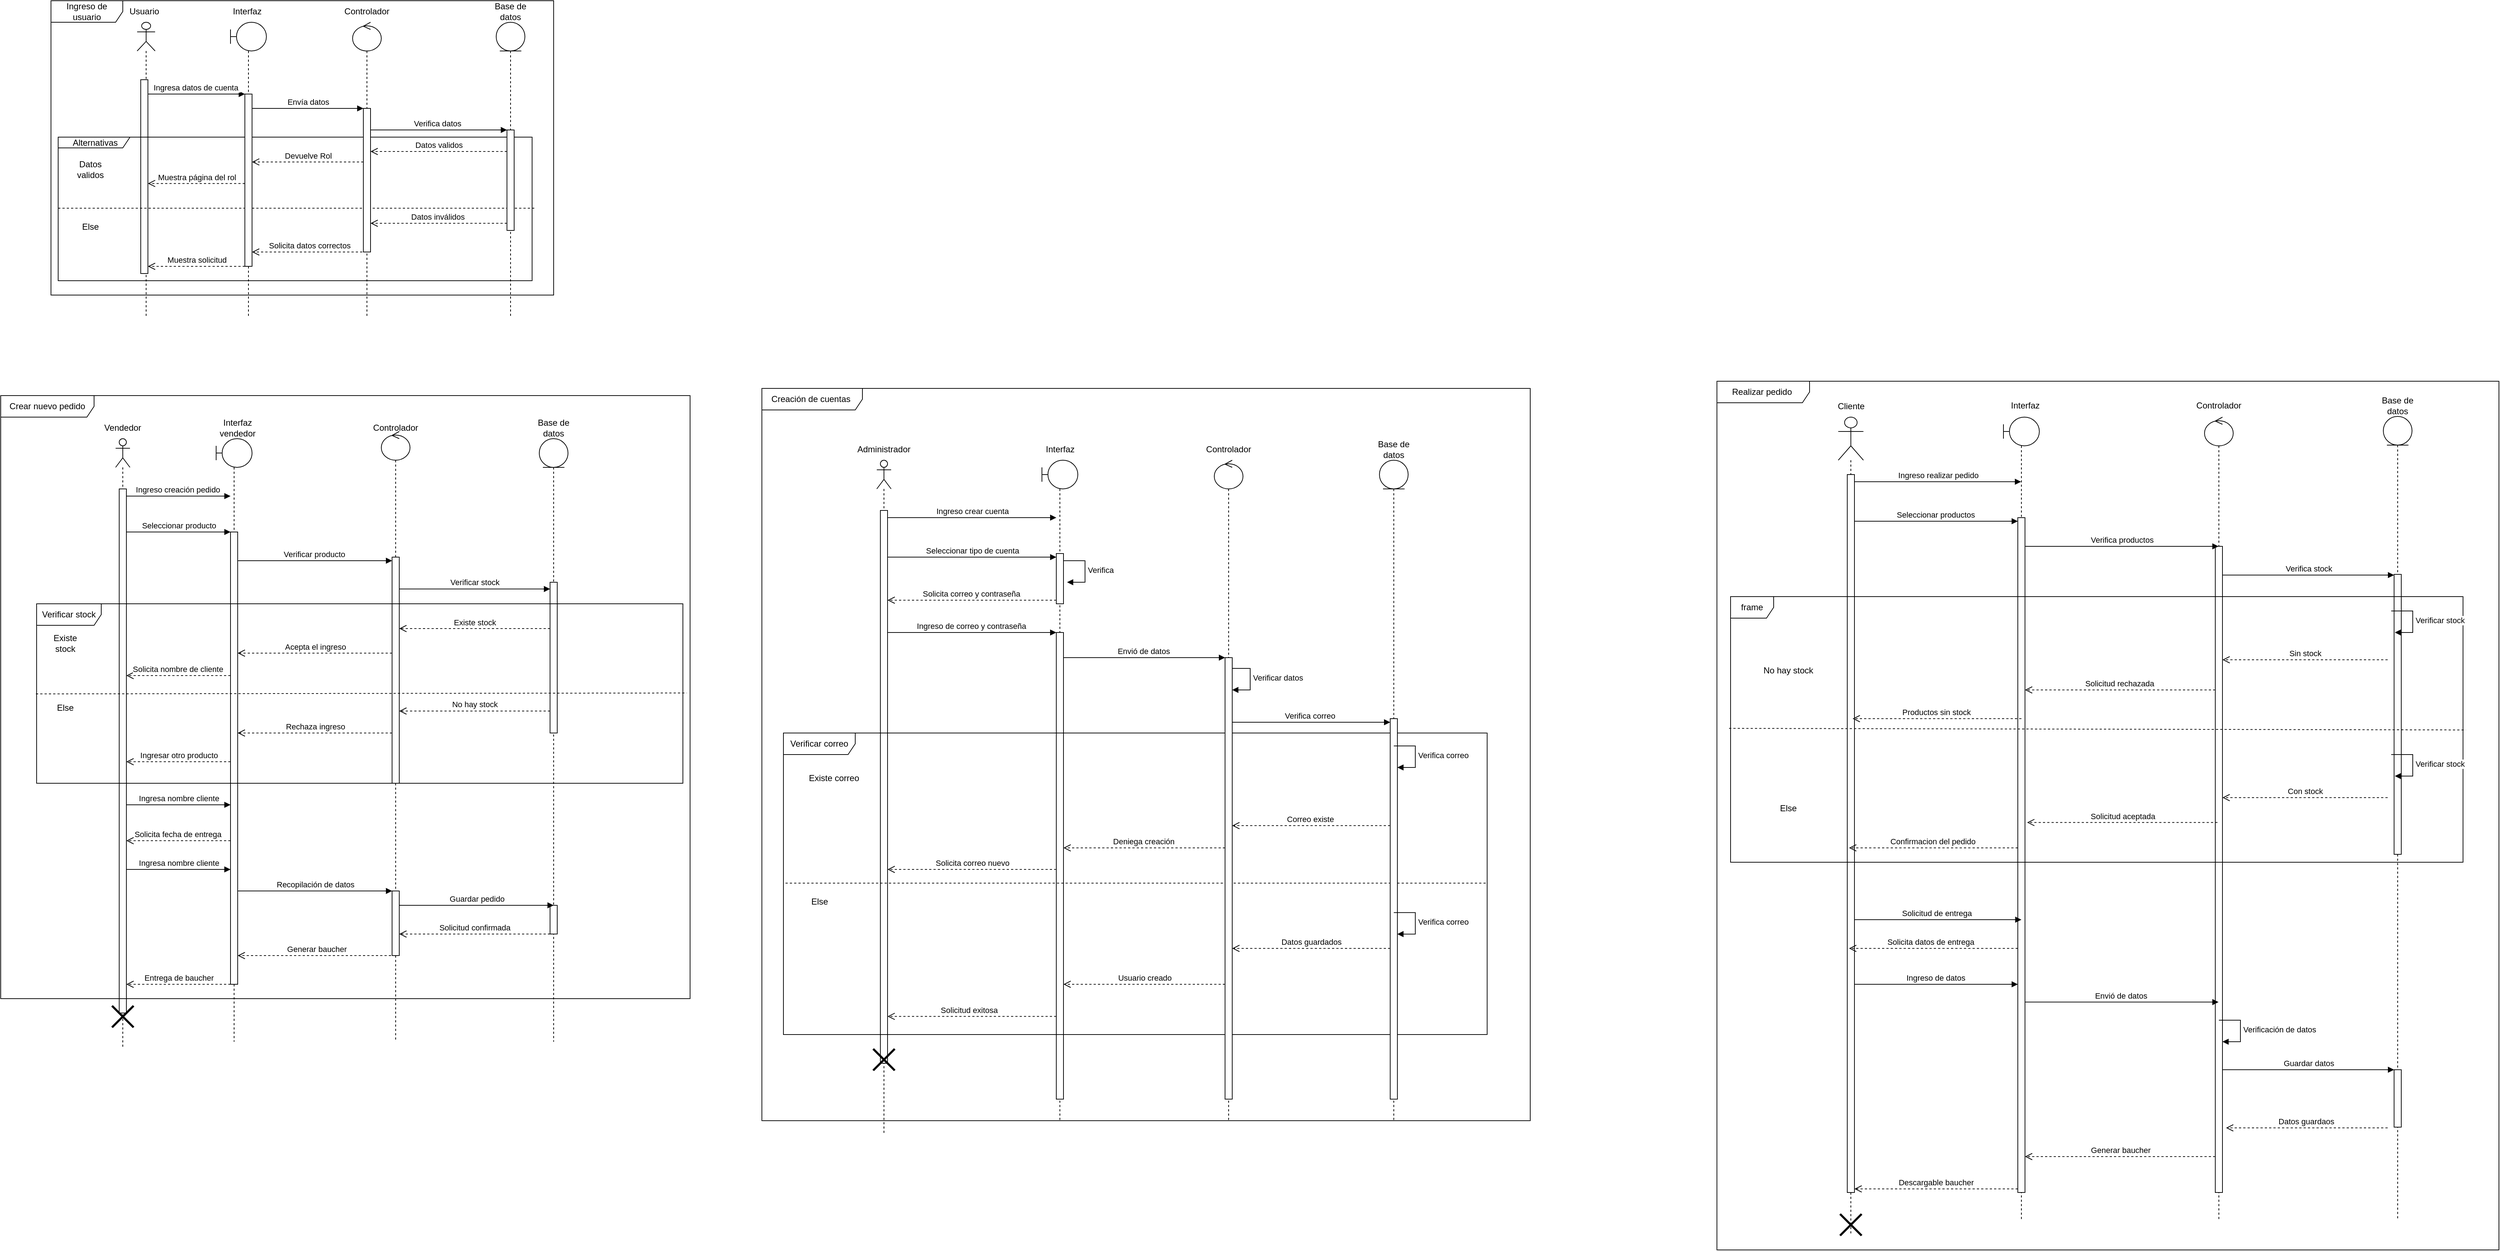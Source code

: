 <mxfile version="22.0.3" type="github" pages="2">
  <diagram name="Secuencia" id="8AgH-L5KLS1Z7VCSSrDz">
    <mxGraphModel dx="2431" dy="815" grid="1" gridSize="10" guides="1" tooltips="1" connect="1" arrows="1" fold="1" page="1" pageScale="1" pageWidth="827" pageHeight="1169" math="0" shadow="0">
      <root>
        <mxCell id="0" />
        <mxCell id="1" parent="0" />
        <mxCell id="p4ydb3gXFqHdxh-GW8dJ-11" value="" style="shape=umlLifeline;perimeter=lifelinePerimeter;whiteSpace=wrap;html=1;container=1;dropTarget=0;collapsible=0;recursiveResize=0;outlineConnect=0;portConstraint=eastwest;newEdgeStyle={&quot;edgeStyle&quot;:&quot;elbowEdgeStyle&quot;,&quot;elbow&quot;:&quot;vertical&quot;,&quot;curved&quot;:0,&quot;rounded&quot;:0};participant=umlActor;" parent="1" vertex="1">
          <mxGeometry x="130" y="50" width="25" height="410" as="geometry" />
        </mxCell>
        <mxCell id="lUzUKtXt2Yx9XOsX4QFW-9" value="" style="html=1;points=[[0,0,0,0,5],[0,1,0,0,-5],[1,0,0,0,5],[1,1,0,0,-5]];perimeter=orthogonalPerimeter;outlineConnect=0;targetShapes=umlLifeline;portConstraint=eastwest;newEdgeStyle={&quot;curved&quot;:0,&quot;rounded&quot;:0};" parent="p4ydb3gXFqHdxh-GW8dJ-11" vertex="1">
          <mxGeometry x="5" y="80" width="10" height="270" as="geometry" />
        </mxCell>
        <mxCell id="lUzUKtXt2Yx9XOsX4QFW-2" value="Ingresa datos de cuenta&amp;nbsp;" style="html=1;verticalAlign=bottom;endArrow=block;curved=0;rounded=0;" parent="1" target="lUzUKtXt2Yx9XOsX4QFW-14" edge="1">
          <mxGeometry width="80" relative="1" as="geometry">
            <mxPoint x="145.0" y="150" as="sourcePoint" />
            <mxPoint x="285" y="150" as="targetPoint" />
          </mxGeometry>
        </mxCell>
        <mxCell id="lUzUKtXt2Yx9XOsX4QFW-3" value="Envía datos" style="html=1;verticalAlign=bottom;endArrow=block;curved=0;rounded=0;" parent="1" edge="1">
          <mxGeometry width="80" relative="1" as="geometry">
            <mxPoint x="290" y="170" as="sourcePoint" />
            <mxPoint x="445" y="170" as="targetPoint" />
          </mxGeometry>
        </mxCell>
        <mxCell id="lUzUKtXt2Yx9XOsX4QFW-6" value="Verifica datos" style="html=1;verticalAlign=bottom;endArrow=block;curved=0;rounded=0;" parent="1" target="lUzUKtXt2Yx9XOsX4QFW-21" edge="1">
          <mxGeometry x="0.004" width="80" relative="1" as="geometry">
            <mxPoint x="449.667" y="200" as="sourcePoint" />
            <mxPoint x="649.5" y="200" as="targetPoint" />
            <Array as="points">
              <mxPoint x="550" y="200" />
            </Array>
            <mxPoint as="offset" />
          </mxGeometry>
        </mxCell>
        <mxCell id="lUzUKtXt2Yx9XOsX4QFW-8" value="&amp;nbsp;Alternativas" style="shape=umlFrame;whiteSpace=wrap;html=1;pointerEvents=0;width=100;height=15;" parent="1" vertex="1">
          <mxGeometry x="20" y="210" width="660" height="200" as="geometry" />
        </mxCell>
        <mxCell id="lUzUKtXt2Yx9XOsX4QFW-11" value="" style="endArrow=none;dashed=1;html=1;rounded=0;entryX=1.008;entryY=0.495;entryDx=0;entryDy=0;entryPerimeter=0;exitX=0;exitY=0.495;exitDx=0;exitDy=0;exitPerimeter=0;" parent="1" source="lUzUKtXt2Yx9XOsX4QFW-8" target="lUzUKtXt2Yx9XOsX4QFW-8" edge="1">
          <mxGeometry width="50" height="50" relative="1" as="geometry">
            <mxPoint x="460" y="270" as="sourcePoint" />
            <mxPoint x="510" y="220" as="targetPoint" />
          </mxGeometry>
        </mxCell>
        <mxCell id="lUzUKtXt2Yx9XOsX4QFW-12" value="Usuario" style="text;html=1;strokeColor=none;fillColor=none;align=center;verticalAlign=middle;whiteSpace=wrap;rounded=0;" parent="1" vertex="1">
          <mxGeometry x="110" y="20" width="60" height="30" as="geometry" />
        </mxCell>
        <mxCell id="lUzUKtXt2Yx9XOsX4QFW-13" value="" style="shape=umlLifeline;perimeter=lifelinePerimeter;whiteSpace=wrap;html=1;container=1;dropTarget=0;collapsible=0;recursiveResize=0;outlineConnect=0;portConstraint=eastwest;newEdgeStyle={&quot;curved&quot;:0,&quot;rounded&quot;:0};participant=umlBoundary;" parent="1" vertex="1">
          <mxGeometry x="260" y="50" width="50" height="410" as="geometry" />
        </mxCell>
        <mxCell id="lUzUKtXt2Yx9XOsX4QFW-14" value="" style="html=1;points=[[0,0,0,0,5],[0,1,0,0,-5],[1,0,0,0,5],[1,1,0,0,-5]];perimeter=orthogonalPerimeter;outlineConnect=0;targetShapes=umlLifeline;portConstraint=eastwest;newEdgeStyle={&quot;curved&quot;:0,&quot;rounded&quot;:0};" parent="lUzUKtXt2Yx9XOsX4QFW-13" vertex="1">
          <mxGeometry x="20" y="100" width="10" height="240" as="geometry" />
        </mxCell>
        <mxCell id="lUzUKtXt2Yx9XOsX4QFW-15" value="Interfaz&amp;nbsp;" style="text;html=1;strokeColor=none;fillColor=none;align=center;verticalAlign=middle;whiteSpace=wrap;rounded=0;" parent="1" vertex="1">
          <mxGeometry x="255" y="20" width="60" height="30" as="geometry" />
        </mxCell>
        <mxCell id="lUzUKtXt2Yx9XOsX4QFW-16" value="" style="shape=umlLifeline;perimeter=lifelinePerimeter;whiteSpace=wrap;html=1;container=1;dropTarget=0;collapsible=0;recursiveResize=0;outlineConnect=0;portConstraint=eastwest;newEdgeStyle={&quot;curved&quot;:0,&quot;rounded&quot;:0};participant=umlControl;" parent="1" vertex="1">
          <mxGeometry x="430" y="50" width="40" height="410" as="geometry" />
        </mxCell>
        <mxCell id="lUzUKtXt2Yx9XOsX4QFW-20" value="" style="html=1;points=[[0,0,0,0,5],[0,1,0,0,-5],[1,0,0,0,5],[1,1,0,0,-5]];perimeter=orthogonalPerimeter;outlineConnect=0;targetShapes=umlLifeline;portConstraint=eastwest;newEdgeStyle={&quot;curved&quot;:0,&quot;rounded&quot;:0};" parent="lUzUKtXt2Yx9XOsX4QFW-16" vertex="1">
          <mxGeometry x="15" y="120" width="10" height="200" as="geometry" />
        </mxCell>
        <mxCell id="lUzUKtXt2Yx9XOsX4QFW-17" value="Controlador" style="text;html=1;strokeColor=none;fillColor=none;align=center;verticalAlign=middle;whiteSpace=wrap;rounded=0;" parent="1" vertex="1">
          <mxGeometry x="420" y="20" width="60" height="30" as="geometry" />
        </mxCell>
        <mxCell id="lUzUKtXt2Yx9XOsX4QFW-18" value="" style="shape=umlLifeline;perimeter=lifelinePerimeter;whiteSpace=wrap;html=1;container=1;dropTarget=0;collapsible=0;recursiveResize=0;outlineConnect=0;portConstraint=eastwest;newEdgeStyle={&quot;curved&quot;:0,&quot;rounded&quot;:0};participant=umlEntity;" parent="1" vertex="1">
          <mxGeometry x="630" y="50" width="40" height="410" as="geometry" />
        </mxCell>
        <mxCell id="lUzUKtXt2Yx9XOsX4QFW-21" value="" style="html=1;points=[[0,0,0,0,5],[0,1,0,0,-5],[1,0,0,0,5],[1,1,0,0,-5]];perimeter=orthogonalPerimeter;outlineConnect=0;targetShapes=umlLifeline;portConstraint=eastwest;newEdgeStyle={&quot;curved&quot;:0,&quot;rounded&quot;:0};" parent="lUzUKtXt2Yx9XOsX4QFW-18" vertex="1">
          <mxGeometry x="15" y="150" width="10" height="140" as="geometry" />
        </mxCell>
        <mxCell id="lUzUKtXt2Yx9XOsX4QFW-19" value="Base de datos" style="text;html=1;strokeColor=none;fillColor=none;align=center;verticalAlign=middle;whiteSpace=wrap;rounded=0;" parent="1" vertex="1">
          <mxGeometry x="620" y="20" width="60" height="30" as="geometry" />
        </mxCell>
        <mxCell id="lUzUKtXt2Yx9XOsX4QFW-22" value="Datos validos" style="text;html=1;strokeColor=none;fillColor=none;align=center;verticalAlign=middle;whiteSpace=wrap;rounded=0;" parent="1" vertex="1">
          <mxGeometry x="35" y="240" width="60" height="30" as="geometry" />
        </mxCell>
        <mxCell id="lUzUKtXt2Yx9XOsX4QFW-23" value="Else" style="text;html=1;strokeColor=none;fillColor=none;align=center;verticalAlign=middle;whiteSpace=wrap;rounded=0;" parent="1" vertex="1">
          <mxGeometry x="35" y="320" width="60" height="30" as="geometry" />
        </mxCell>
        <mxCell id="lUzUKtXt2Yx9XOsX4QFW-24" value="Muestra página del rol" style="html=1;verticalAlign=bottom;endArrow=open;dashed=1;endSize=8;curved=0;rounded=0;" parent="1" edge="1">
          <mxGeometry relative="1" as="geometry">
            <mxPoint x="280" y="274.58" as="sourcePoint" />
            <mxPoint x="145" y="274.58" as="targetPoint" />
          </mxGeometry>
        </mxCell>
        <mxCell id="lUzUKtXt2Yx9XOsX4QFW-25" value="Devuelve Rol" style="html=1;verticalAlign=bottom;endArrow=open;dashed=1;endSize=8;curved=0;rounded=0;" parent="1" edge="1">
          <mxGeometry relative="1" as="geometry">
            <mxPoint x="445" y="244.58" as="sourcePoint" />
            <mxPoint x="290" y="244.58" as="targetPoint" />
          </mxGeometry>
        </mxCell>
        <mxCell id="lUzUKtXt2Yx9XOsX4QFW-26" value="Datos validos" style="html=1;verticalAlign=bottom;endArrow=open;dashed=1;endSize=8;curved=0;rounded=0;" parent="1" edge="1">
          <mxGeometry relative="1" as="geometry">
            <mxPoint x="645" y="230" as="sourcePoint" />
            <mxPoint x="455" y="230" as="targetPoint" />
          </mxGeometry>
        </mxCell>
        <mxCell id="lUzUKtXt2Yx9XOsX4QFW-27" value="Muestra solicitud" style="html=1;verticalAlign=bottom;endArrow=open;dashed=1;endSize=8;curved=0;rounded=0;" parent="1" edge="1">
          <mxGeometry relative="1" as="geometry">
            <mxPoint x="280" y="390" as="sourcePoint" />
            <mxPoint x="145" y="390" as="targetPoint" />
            <mxPoint as="offset" />
          </mxGeometry>
        </mxCell>
        <mxCell id="lUzUKtXt2Yx9XOsX4QFW-28" value="Solicita datos correctos" style="html=1;verticalAlign=bottom;endArrow=open;dashed=1;endSize=8;curved=0;rounded=0;" parent="1" edge="1">
          <mxGeometry relative="1" as="geometry">
            <mxPoint x="449.5" y="370" as="sourcePoint" />
            <mxPoint x="290" y="370" as="targetPoint" />
          </mxGeometry>
        </mxCell>
        <mxCell id="lUzUKtXt2Yx9XOsX4QFW-29" value="Datos inválidos&amp;nbsp;" style="html=1;verticalAlign=bottom;endArrow=open;dashed=1;endSize=8;curved=0;rounded=0;" parent="1" edge="1">
          <mxGeometry relative="1" as="geometry">
            <mxPoint x="645" y="330" as="sourcePoint" />
            <mxPoint x="455" y="330" as="targetPoint" />
          </mxGeometry>
        </mxCell>
        <mxCell id="oNtT0CXuPI2pcW7gDsYd-2" value="" style="shape=umlLifeline;perimeter=lifelinePerimeter;whiteSpace=wrap;html=1;container=1;dropTarget=0;collapsible=0;recursiveResize=0;outlineConnect=0;portConstraint=eastwest;newEdgeStyle={&quot;curved&quot;:0,&quot;rounded&quot;:0};participant=umlActor;" parent="1" vertex="1">
          <mxGeometry x="100" y="630" width="20" height="850" as="geometry" />
        </mxCell>
        <mxCell id="oNtT0CXuPI2pcW7gDsYd-4" value="" style="html=1;points=[[0,0,0,0,5],[0,1,0,0,-5],[1,0,0,0,5],[1,1,0,0,-5]];perimeter=orthogonalPerimeter;outlineConnect=0;targetShapes=umlLifeline;portConstraint=eastwest;newEdgeStyle={&quot;curved&quot;:0,&quot;rounded&quot;:0};" parent="oNtT0CXuPI2pcW7gDsYd-2" vertex="1">
          <mxGeometry x="5" y="70" width="10" height="730" as="geometry" />
        </mxCell>
        <mxCell id="oNtT0CXuPI2pcW7gDsYd-3" value="Vendedor" style="text;html=1;strokeColor=none;fillColor=none;align=center;verticalAlign=middle;whiteSpace=wrap;rounded=0;" parent="1" vertex="1">
          <mxGeometry x="80" y="600" width="60" height="30" as="geometry" />
        </mxCell>
        <mxCell id="oNtT0CXuPI2pcW7gDsYd-9" value="" style="shape=umlLifeline;perimeter=lifelinePerimeter;whiteSpace=wrap;html=1;container=1;dropTarget=0;collapsible=0;recursiveResize=0;outlineConnect=0;portConstraint=eastwest;newEdgeStyle={&quot;curved&quot;:0,&quot;rounded&quot;:0};participant=umlBoundary;" parent="1" vertex="1">
          <mxGeometry x="240" y="630" width="50" height="840" as="geometry" />
        </mxCell>
        <mxCell id="oNtT0CXuPI2pcW7gDsYd-22" value="" style="html=1;points=[[0,0,0,0,5],[0,1,0,0,-5],[1,0,0,0,5],[1,1,0,0,-5]];perimeter=orthogonalPerimeter;outlineConnect=0;targetShapes=umlLifeline;portConstraint=eastwest;newEdgeStyle={&quot;curved&quot;:0,&quot;rounded&quot;:0};" parent="oNtT0CXuPI2pcW7gDsYd-9" vertex="1">
          <mxGeometry x="20" y="130" width="10" height="630" as="geometry" />
        </mxCell>
        <mxCell id="oNtT0CXuPI2pcW7gDsYd-10" value="Interfaz vendedor" style="text;html=1;strokeColor=none;fillColor=none;align=center;verticalAlign=middle;whiteSpace=wrap;rounded=0;" parent="1" vertex="1">
          <mxGeometry x="240" y="600" width="60" height="30" as="geometry" />
        </mxCell>
        <mxCell id="oNtT0CXuPI2pcW7gDsYd-12" value="Crear nuevo pedido" style="shape=umlFrame;whiteSpace=wrap;html=1;pointerEvents=0;width=130;height=30;" parent="1" vertex="1">
          <mxGeometry x="-60" y="570" width="960" height="840" as="geometry" />
        </mxCell>
        <mxCell id="oNtT0CXuPI2pcW7gDsYd-14" value="" style="shape=umlLifeline;perimeter=lifelinePerimeter;whiteSpace=wrap;html=1;container=1;dropTarget=0;collapsible=0;recursiveResize=0;outlineConnect=0;portConstraint=eastwest;newEdgeStyle={&quot;curved&quot;:0,&quot;rounded&quot;:0};participant=umlEntity;" parent="1" vertex="1">
          <mxGeometry x="690" y="630" width="40" height="840" as="geometry" />
        </mxCell>
        <mxCell id="oNtT0CXuPI2pcW7gDsYd-38" value="" style="html=1;points=[[0,0,0,0,5],[0,1,0,0,-5],[1,0,0,0,5],[1,1,0,0,-5]];perimeter=orthogonalPerimeter;outlineConnect=0;targetShapes=umlLifeline;portConstraint=eastwest;newEdgeStyle={&quot;curved&quot;:0,&quot;rounded&quot;:0};" parent="oNtT0CXuPI2pcW7gDsYd-14" vertex="1">
          <mxGeometry x="15" y="200" width="10" height="210" as="geometry" />
        </mxCell>
        <mxCell id="oNtT0CXuPI2pcW7gDsYd-53" value="" style="html=1;points=[[0,0,0,0,5],[0,1,0,0,-5],[1,0,0,0,5],[1,1,0,0,-5]];perimeter=orthogonalPerimeter;outlineConnect=0;targetShapes=umlLifeline;portConstraint=eastwest;newEdgeStyle={&quot;curved&quot;:0,&quot;rounded&quot;:0};" parent="oNtT0CXuPI2pcW7gDsYd-14" vertex="1">
          <mxGeometry x="15" y="650" width="10" height="40" as="geometry" />
        </mxCell>
        <mxCell id="oNtT0CXuPI2pcW7gDsYd-16" value="Base de datos" style="text;html=1;strokeColor=none;fillColor=none;align=center;verticalAlign=middle;whiteSpace=wrap;rounded=0;" parent="1" vertex="1">
          <mxGeometry x="680" y="600" width="60" height="30" as="geometry" />
        </mxCell>
        <mxCell id="oNtT0CXuPI2pcW7gDsYd-17" value="Controlador" style="text;html=1;strokeColor=none;fillColor=none;align=center;verticalAlign=middle;whiteSpace=wrap;rounded=0;" parent="1" vertex="1">
          <mxGeometry x="460" y="600" width="60" height="30" as="geometry" />
        </mxCell>
        <mxCell id="oNtT0CXuPI2pcW7gDsYd-18" value="" style="shape=umlLifeline;perimeter=lifelinePerimeter;whiteSpace=wrap;html=1;container=1;dropTarget=0;collapsible=0;recursiveResize=0;outlineConnect=0;portConstraint=eastwest;newEdgeStyle={&quot;curved&quot;:0,&quot;rounded&quot;:0};participant=umlControl;" parent="1" vertex="1">
          <mxGeometry x="470" y="620" width="40" height="850" as="geometry" />
        </mxCell>
        <mxCell id="oNtT0CXuPI2pcW7gDsYd-23" value="" style="html=1;points=[[0,0,0,0,5],[0,1,0,0,-5],[1,0,0,0,5],[1,1,0,0,-5]];perimeter=orthogonalPerimeter;outlineConnect=0;targetShapes=umlLifeline;portConstraint=eastwest;newEdgeStyle={&quot;curved&quot;:0,&quot;rounded&quot;:0};" parent="oNtT0CXuPI2pcW7gDsYd-18" vertex="1">
          <mxGeometry x="15" y="175" width="10" height="315" as="geometry" />
        </mxCell>
        <mxCell id="oNtT0CXuPI2pcW7gDsYd-51" value="" style="html=1;points=[[0,0,0,0,5],[0,1,0,0,-5],[1,0,0,0,5],[1,1,0,0,-5]];perimeter=orthogonalPerimeter;outlineConnect=0;targetShapes=umlLifeline;portConstraint=eastwest;newEdgeStyle={&quot;curved&quot;:0,&quot;rounded&quot;:0};" parent="oNtT0CXuPI2pcW7gDsYd-18" vertex="1">
          <mxGeometry x="15" y="640" width="10" height="90" as="geometry" />
        </mxCell>
        <mxCell id="oNtT0CXuPI2pcW7gDsYd-20" value="Ingreso de usuario" style="shape=umlFrame;whiteSpace=wrap;html=1;pointerEvents=0;width=100;height=30;" parent="1" vertex="1">
          <mxGeometry x="10" y="20" width="700" height="410" as="geometry" />
        </mxCell>
        <mxCell id="oNtT0CXuPI2pcW7gDsYd-27" value="Ingreso creación pedido&amp;nbsp;" style="html=1;verticalAlign=bottom;endArrow=block;curved=0;rounded=0;" parent="1" edge="1">
          <mxGeometry width="80" relative="1" as="geometry">
            <mxPoint x="115" y="710" as="sourcePoint" />
            <mxPoint x="260" y="710" as="targetPoint" />
          </mxGeometry>
        </mxCell>
        <mxCell id="oNtT0CXuPI2pcW7gDsYd-31" value="Seleccionar producto" style="html=1;verticalAlign=bottom;endArrow=block;curved=0;rounded=0;" parent="1" edge="1">
          <mxGeometry width="80" relative="1" as="geometry">
            <mxPoint x="115" y="760" as="sourcePoint" />
            <mxPoint x="260" y="760" as="targetPoint" />
          </mxGeometry>
        </mxCell>
        <mxCell id="oNtT0CXuPI2pcW7gDsYd-32" value="Verificar producto&amp;nbsp;" style="html=1;verticalAlign=bottom;endArrow=block;curved=0;rounded=0;" parent="1" edge="1">
          <mxGeometry width="80" relative="1" as="geometry">
            <mxPoint x="270" y="800" as="sourcePoint" />
            <mxPoint x="485" y="800" as="targetPoint" />
          </mxGeometry>
        </mxCell>
        <mxCell id="oNtT0CXuPI2pcW7gDsYd-33" value="Verificar stock" style="html=1;verticalAlign=bottom;endArrow=block;curved=0;rounded=0;" parent="1" target="oNtT0CXuPI2pcW7gDsYd-38" edge="1">
          <mxGeometry width="80" relative="1" as="geometry">
            <mxPoint x="495" y="839.41" as="sourcePoint" />
            <mxPoint x="709.5" y="839.41" as="targetPoint" />
          </mxGeometry>
        </mxCell>
        <mxCell id="oNtT0CXuPI2pcW7gDsYd-34" value="Verificar stock" style="shape=umlFrame;whiteSpace=wrap;html=1;pointerEvents=0;width=90;height=30;" parent="1" vertex="1">
          <mxGeometry x="-10" y="860" width="900" height="250" as="geometry" />
        </mxCell>
        <mxCell id="oNtT0CXuPI2pcW7gDsYd-35" value="" style="endArrow=none;dashed=1;html=1;rounded=0;exitX=-0.001;exitY=0.502;exitDx=0;exitDy=0;exitPerimeter=0;entryX=1.006;entryY=0.497;entryDx=0;entryDy=0;entryPerimeter=0;" parent="1" source="oNtT0CXuPI2pcW7gDsYd-34" target="oNtT0CXuPI2pcW7gDsYd-34" edge="1">
          <mxGeometry width="50" height="50" relative="1" as="geometry">
            <mxPoint x="510" y="980" as="sourcePoint" />
            <mxPoint x="560" y="930" as="targetPoint" />
          </mxGeometry>
        </mxCell>
        <mxCell id="oNtT0CXuPI2pcW7gDsYd-36" value="Existe stock" style="text;html=1;strokeColor=none;fillColor=none;align=center;verticalAlign=middle;whiteSpace=wrap;rounded=0;" parent="1" vertex="1">
          <mxGeometry y="900" width="60" height="30" as="geometry" />
        </mxCell>
        <mxCell id="oNtT0CXuPI2pcW7gDsYd-37" value="Else" style="text;html=1;strokeColor=none;fillColor=none;align=center;verticalAlign=middle;whiteSpace=wrap;rounded=0;" parent="1" vertex="1">
          <mxGeometry y="990" width="60" height="30" as="geometry" />
        </mxCell>
        <mxCell id="oNtT0CXuPI2pcW7gDsYd-39" value="No hay stock" style="html=1;verticalAlign=bottom;endArrow=open;dashed=1;endSize=8;curved=0;rounded=0;" parent="1" target="oNtT0CXuPI2pcW7gDsYd-23" edge="1">
          <mxGeometry relative="1" as="geometry">
            <mxPoint x="705" y="1009.37" as="sourcePoint" />
            <mxPoint x="500" y="1009" as="targetPoint" />
          </mxGeometry>
        </mxCell>
        <mxCell id="oNtT0CXuPI2pcW7gDsYd-40" value="Existe stock" style="html=1;verticalAlign=bottom;endArrow=open;dashed=1;endSize=8;curved=0;rounded=0;" parent="1" edge="1">
          <mxGeometry relative="1" as="geometry">
            <mxPoint x="705" y="894.5" as="sourcePoint" />
            <mxPoint x="495" y="894.5" as="targetPoint" />
          </mxGeometry>
        </mxCell>
        <mxCell id="oNtT0CXuPI2pcW7gDsYd-41" value="Acepta el ingreso" style="html=1;verticalAlign=bottom;endArrow=open;dashed=1;endSize=8;curved=0;rounded=0;" parent="1" edge="1">
          <mxGeometry relative="1" as="geometry">
            <mxPoint x="485" y="928.75" as="sourcePoint" />
            <mxPoint x="270" y="928.75" as="targetPoint" />
            <Array as="points">
              <mxPoint x="340" y="928.75" />
            </Array>
          </mxGeometry>
        </mxCell>
        <mxCell id="oNtT0CXuPI2pcW7gDsYd-42" value="Solicita nombre de cliente&amp;nbsp;" style="html=1;verticalAlign=bottom;endArrow=open;dashed=1;endSize=8;curved=0;rounded=0;" parent="1" edge="1">
          <mxGeometry relative="1" as="geometry">
            <mxPoint x="260" y="960.0" as="sourcePoint" />
            <mxPoint x="115" y="960.0" as="targetPoint" />
          </mxGeometry>
        </mxCell>
        <mxCell id="oNtT0CXuPI2pcW7gDsYd-44" value="Rechaza ingreso" style="html=1;verticalAlign=bottom;endArrow=open;dashed=1;endSize=8;curved=0;rounded=0;" parent="1" edge="1">
          <mxGeometry relative="1" as="geometry">
            <mxPoint x="485" y="1040" as="sourcePoint" />
            <mxPoint x="270" y="1040" as="targetPoint" />
          </mxGeometry>
        </mxCell>
        <mxCell id="oNtT0CXuPI2pcW7gDsYd-45" value="Ingresar otro producto" style="html=1;verticalAlign=bottom;endArrow=open;dashed=1;endSize=8;curved=0;rounded=0;" parent="1" edge="1">
          <mxGeometry relative="1" as="geometry">
            <mxPoint x="260" y="1080" as="sourcePoint" />
            <mxPoint x="115" y="1080" as="targetPoint" />
          </mxGeometry>
        </mxCell>
        <mxCell id="oNtT0CXuPI2pcW7gDsYd-47" value="Ingresa nombre cliente" style="html=1;verticalAlign=bottom;endArrow=block;curved=0;rounded=0;" parent="1" edge="1">
          <mxGeometry relative="1" as="geometry">
            <mxPoint x="115" y="1140" as="sourcePoint" />
            <mxPoint x="260" y="1140" as="targetPoint" />
          </mxGeometry>
        </mxCell>
        <mxCell id="oNtT0CXuPI2pcW7gDsYd-48" value="Solicita fecha de entrega&amp;nbsp;" style="html=1;verticalAlign=bottom;endArrow=open;dashed=1;endSize=8;curved=0;rounded=0;exitX=0;exitY=0.737;exitDx=0;exitDy=0;exitPerimeter=0;" parent="1" edge="1">
          <mxGeometry relative="1" as="geometry">
            <mxPoint x="115" y="1190" as="targetPoint" />
            <mxPoint x="260" y="1190" as="sourcePoint" />
          </mxGeometry>
        </mxCell>
        <mxCell id="oNtT0CXuPI2pcW7gDsYd-49" value="Ingresa nombre cliente" style="html=1;verticalAlign=bottom;endArrow=block;curved=0;rounded=0;" parent="1" edge="1">
          <mxGeometry relative="1" as="geometry">
            <mxPoint x="115" y="1230" as="sourcePoint" />
            <mxPoint x="260" y="1230" as="targetPoint" />
          </mxGeometry>
        </mxCell>
        <mxCell id="oNtT0CXuPI2pcW7gDsYd-50" value="Recopilación de datos" style="html=1;verticalAlign=bottom;endArrow=block;curved=0;rounded=0;" parent="1" source="oNtT0CXuPI2pcW7gDsYd-22" target="oNtT0CXuPI2pcW7gDsYd-51" edge="1">
          <mxGeometry width="80" relative="1" as="geometry">
            <mxPoint x="420" y="1210" as="sourcePoint" />
            <mxPoint x="440" y="1210" as="targetPoint" />
          </mxGeometry>
        </mxCell>
        <mxCell id="oNtT0CXuPI2pcW7gDsYd-52" value="Guardar pedido" style="html=1;verticalAlign=bottom;endArrow=block;curved=0;rounded=0;" parent="1" edge="1">
          <mxGeometry width="80" relative="1" as="geometry">
            <mxPoint x="495.5" y="1280" as="sourcePoint" />
            <mxPoint x="710" y="1280" as="targetPoint" />
          </mxGeometry>
        </mxCell>
        <mxCell id="oNtT0CXuPI2pcW7gDsYd-54" value="Solicitud confirmada" style="html=1;verticalAlign=bottom;endArrow=open;dashed=1;endSize=8;curved=0;rounded=0;" parent="1" edge="1">
          <mxGeometry relative="1" as="geometry">
            <mxPoint x="705" y="1320" as="sourcePoint" />
            <mxPoint x="495" y="1320" as="targetPoint" />
          </mxGeometry>
        </mxCell>
        <mxCell id="oNtT0CXuPI2pcW7gDsYd-55" value="Generar baucher" style="html=1;verticalAlign=bottom;endArrow=open;dashed=1;endSize=8;curved=0;rounded=0;" parent="1" edge="1">
          <mxGeometry relative="1" as="geometry">
            <mxPoint x="489.5" y="1350" as="sourcePoint" />
            <mxPoint x="270" y="1350" as="targetPoint" />
          </mxGeometry>
        </mxCell>
        <mxCell id="oNtT0CXuPI2pcW7gDsYd-56" value="Entrega de baucher" style="html=1;verticalAlign=bottom;endArrow=open;dashed=1;endSize=8;curved=0;rounded=0;" parent="1" target="oNtT0CXuPI2pcW7gDsYd-4" edge="1">
          <mxGeometry relative="1" as="geometry">
            <mxPoint x="260" y="1390" as="sourcePoint" />
            <mxPoint x="180" y="1390" as="targetPoint" />
          </mxGeometry>
        </mxCell>
        <mxCell id="oNtT0CXuPI2pcW7gDsYd-57" value="" style="shape=umlDestroy;whiteSpace=wrap;html=1;strokeWidth=3;targetShapes=umlLifeline;" parent="1" vertex="1">
          <mxGeometry x="95" y="1420" width="30" height="30" as="geometry" />
        </mxCell>
        <mxCell id="oNtT0CXuPI2pcW7gDsYd-61" value="Creación de cuentas&amp;nbsp;" style="shape=umlFrame;whiteSpace=wrap;html=1;pointerEvents=0;width=140;height=30;" parent="1" vertex="1">
          <mxGeometry x="1000" y="560" width="1070" height="1020" as="geometry" />
        </mxCell>
        <mxCell id="oNtT0CXuPI2pcW7gDsYd-62" value="" style="shape=umlLifeline;perimeter=lifelinePerimeter;whiteSpace=wrap;html=1;container=1;dropTarget=0;collapsible=0;recursiveResize=0;outlineConnect=0;portConstraint=eastwest;newEdgeStyle={&quot;curved&quot;:0,&quot;rounded&quot;:0};participant=umlActor;" parent="1" vertex="1">
          <mxGeometry x="1160" y="660" width="20" height="940" as="geometry" />
        </mxCell>
        <mxCell id="oNtT0CXuPI2pcW7gDsYd-71" value="" style="html=1;points=[[0,0,0,0,5],[0,1,0,0,-5],[1,0,0,0,5],[1,1,0,0,-5]];perimeter=orthogonalPerimeter;outlineConnect=0;targetShapes=umlLifeline;portConstraint=eastwest;newEdgeStyle={&quot;curved&quot;:0,&quot;rounded&quot;:0};" parent="oNtT0CXuPI2pcW7gDsYd-62" vertex="1">
          <mxGeometry x="5" y="70" width="10" height="770" as="geometry" />
        </mxCell>
        <mxCell id="oNtT0CXuPI2pcW7gDsYd-63" value="" style="shape=umlLifeline;perimeter=lifelinePerimeter;whiteSpace=wrap;html=1;container=1;dropTarget=0;collapsible=0;recursiveResize=0;outlineConnect=0;portConstraint=eastwest;newEdgeStyle={&quot;curved&quot;:0,&quot;rounded&quot;:0};participant=umlBoundary;" parent="1" vertex="1">
          <mxGeometry x="1390" y="660" width="50" height="920" as="geometry" />
        </mxCell>
        <mxCell id="oNtT0CXuPI2pcW7gDsYd-72" value="" style="html=1;points=[[0,0,0,0,5],[0,1,0,0,-5],[1,0,0,0,5],[1,1,0,0,-5]];perimeter=orthogonalPerimeter;outlineConnect=0;targetShapes=umlLifeline;portConstraint=eastwest;newEdgeStyle={&quot;curved&quot;:0,&quot;rounded&quot;:0};" parent="oNtT0CXuPI2pcW7gDsYd-63" vertex="1">
          <mxGeometry x="20" y="130" width="10" height="70" as="geometry" />
        </mxCell>
        <mxCell id="oNtT0CXuPI2pcW7gDsYd-86" value="" style="html=1;points=[[0,0,0,0,5],[0,1,0,0,-5],[1,0,0,0,5],[1,1,0,0,-5]];perimeter=orthogonalPerimeter;outlineConnect=0;targetShapes=umlLifeline;portConstraint=eastwest;newEdgeStyle={&quot;curved&quot;:0,&quot;rounded&quot;:0};" parent="oNtT0CXuPI2pcW7gDsYd-63" vertex="1">
          <mxGeometry x="20" y="240" width="10" height="650" as="geometry" />
        </mxCell>
        <mxCell id="oNtT0CXuPI2pcW7gDsYd-65" value="" style="shape=umlLifeline;perimeter=lifelinePerimeter;whiteSpace=wrap;html=1;container=1;dropTarget=0;collapsible=0;recursiveResize=0;outlineConnect=0;portConstraint=eastwest;newEdgeStyle={&quot;curved&quot;:0,&quot;rounded&quot;:0};participant=umlControl;" parent="1" vertex="1">
          <mxGeometry x="1630" y="660" width="40" height="920" as="geometry" />
        </mxCell>
        <mxCell id="oNtT0CXuPI2pcW7gDsYd-66" value="Administrador" style="text;strokeColor=none;align=center;fillColor=none;html=1;verticalAlign=middle;whiteSpace=wrap;rounded=0;" parent="1" vertex="1">
          <mxGeometry x="1140" y="630" width="60" height="30" as="geometry" />
        </mxCell>
        <mxCell id="oNtT0CXuPI2pcW7gDsYd-68" value="Interfaz&lt;br&gt;" style="text;html=1;align=center;verticalAlign=middle;resizable=0;points=[];autosize=1;strokeColor=none;fillColor=none;" parent="1" vertex="1">
          <mxGeometry x="1385" y="630" width="60" height="30" as="geometry" />
        </mxCell>
        <mxCell id="oNtT0CXuPI2pcW7gDsYd-69" value="Controlador" style="text;html=1;strokeColor=none;fillColor=none;align=center;verticalAlign=middle;whiteSpace=wrap;rounded=0;" parent="1" vertex="1">
          <mxGeometry x="1620" y="630" width="60" height="30" as="geometry" />
        </mxCell>
        <mxCell id="oNtT0CXuPI2pcW7gDsYd-70" value="Base de datos" style="text;html=1;strokeColor=none;fillColor=none;align=center;verticalAlign=middle;whiteSpace=wrap;rounded=0;" parent="1" vertex="1">
          <mxGeometry x="1850" y="630" width="60" height="30" as="geometry" />
        </mxCell>
        <mxCell id="oNtT0CXuPI2pcW7gDsYd-75" value="Ingreso crear cuenta" style="html=1;verticalAlign=bottom;endArrow=block;curved=0;rounded=0;" parent="1" edge="1">
          <mxGeometry width="80" relative="1" as="geometry">
            <mxPoint x="1175" y="740" as="sourcePoint" />
            <mxPoint x="1410" y="740" as="targetPoint" />
          </mxGeometry>
        </mxCell>
        <mxCell id="oNtT0CXuPI2pcW7gDsYd-76" value="Seleccionar tipo de cuenta" style="html=1;verticalAlign=bottom;endArrow=block;curved=0;rounded=0;entryX=0;entryY=0;entryDx=0;entryDy=5;entryPerimeter=0;" parent="1" source="oNtT0CXuPI2pcW7gDsYd-71" target="oNtT0CXuPI2pcW7gDsYd-72" edge="1">
          <mxGeometry width="80" relative="1" as="geometry">
            <mxPoint x="1180" y="790" as="sourcePoint" />
            <mxPoint x="1260" y="790" as="targetPoint" />
          </mxGeometry>
        </mxCell>
        <mxCell id="oNtT0CXuPI2pcW7gDsYd-82" value="Verifica&amp;nbsp;" style="html=1;align=left;spacingLeft=2;endArrow=block;rounded=0;edgeStyle=orthogonalEdgeStyle;curved=0;rounded=0;" parent="1" edge="1">
          <mxGeometry relative="1" as="geometry">
            <mxPoint x="1420" y="800" as="sourcePoint" />
            <Array as="points">
              <mxPoint x="1450" y="800" />
              <mxPoint x="1450" y="830" />
            </Array>
            <mxPoint x="1425" y="830" as="targetPoint" />
          </mxGeometry>
        </mxCell>
        <mxCell id="oNtT0CXuPI2pcW7gDsYd-84" value="Solicita correo y contraseña&amp;nbsp;" style="html=1;verticalAlign=bottom;endArrow=open;dashed=1;endSize=8;curved=0;rounded=0;exitX=0;exitY=1;exitDx=0;exitDy=-5;exitPerimeter=0;" parent="1" source="oNtT0CXuPI2pcW7gDsYd-72" target="oNtT0CXuPI2pcW7gDsYd-71" edge="1">
          <mxGeometry relative="1" as="geometry">
            <mxPoint x="1400" y="870" as="sourcePoint" />
            <mxPoint x="1320" y="870" as="targetPoint" />
          </mxGeometry>
        </mxCell>
        <mxCell id="oNtT0CXuPI2pcW7gDsYd-85" value="Ingreso de correo y contraseña&amp;nbsp;" style="html=1;verticalAlign=bottom;endArrow=block;curved=0;rounded=0;entryX=0;entryY=0;entryDx=0;entryDy=5;entryPerimeter=0;" parent="1" edge="1">
          <mxGeometry width="80" relative="1" as="geometry">
            <mxPoint x="1175" y="900" as="sourcePoint" />
            <mxPoint x="1410" y="900" as="targetPoint" />
          </mxGeometry>
        </mxCell>
        <mxCell id="oNtT0CXuPI2pcW7gDsYd-89" value="Envió de datos&amp;nbsp;" style="html=1;verticalAlign=bottom;endArrow=block;curved=0;rounded=0;entryX=0;entryY=0;entryDx=0;entryDy=5;entryPerimeter=0;" parent="1" source="oNtT0CXuPI2pcW7gDsYd-86" edge="1">
          <mxGeometry width="80" relative="1" as="geometry">
            <mxPoint x="1490" y="930" as="sourcePoint" />
            <mxPoint x="1645" y="935" as="targetPoint" />
          </mxGeometry>
        </mxCell>
        <mxCell id="oNtT0CXuPI2pcW7gDsYd-94" value="Verificar correo" style="shape=umlFrame;whiteSpace=wrap;html=1;pointerEvents=0;width=100;height=30;" parent="1" vertex="1">
          <mxGeometry x="1030" y="1040" width="980" height="420" as="geometry" />
        </mxCell>
        <mxCell id="oNtT0CXuPI2pcW7gDsYd-95" value="" style="endArrow=none;dashed=1;html=1;rounded=0;entryX=1.001;entryY=0.498;entryDx=0;entryDy=0;entryPerimeter=0;exitX=0.003;exitY=0.498;exitDx=0;exitDy=0;exitPerimeter=0;" parent="1" source="oNtT0CXuPI2pcW7gDsYd-94" target="oNtT0CXuPI2pcW7gDsYd-94" edge="1">
          <mxGeometry width="50" height="50" relative="1" as="geometry">
            <mxPoint x="1280" y="1270" as="sourcePoint" />
            <mxPoint x="1330" y="1220" as="targetPoint" />
          </mxGeometry>
        </mxCell>
        <mxCell id="oNtT0CXuPI2pcW7gDsYd-96" value="" style="shape=umlLifeline;perimeter=lifelinePerimeter;whiteSpace=wrap;html=1;container=1;dropTarget=0;collapsible=0;recursiveResize=0;outlineConnect=0;portConstraint=eastwest;newEdgeStyle={&quot;curved&quot;:0,&quot;rounded&quot;:0};participant=umlEntity;" parent="1" vertex="1">
          <mxGeometry x="1860" y="660" width="40" height="920" as="geometry" />
        </mxCell>
        <mxCell id="oNtT0CXuPI2pcW7gDsYd-74" value="" style="html=1;points=[[0,0,0,0,5],[0,1,0,0,-5],[1,0,0,0,5],[1,1,0,0,-5]];perimeter=orthogonalPerimeter;outlineConnect=0;targetShapes=umlLifeline;portConstraint=eastwest;newEdgeStyle={&quot;curved&quot;:0,&quot;rounded&quot;:0};" parent="oNtT0CXuPI2pcW7gDsYd-96" vertex="1">
          <mxGeometry x="15" y="360" width="10" height="530" as="geometry" />
        </mxCell>
        <mxCell id="oNtT0CXuPI2pcW7gDsYd-93" value="Verifica correo" style="html=1;verticalAlign=bottom;endArrow=block;curved=0;rounded=0;entryX=0;entryY=0;entryDx=0;entryDy=5;entryPerimeter=0;" parent="1" source="oNtT0CXuPI2pcW7gDsYd-65" target="oNtT0CXuPI2pcW7gDsYd-74" edge="1">
          <mxGeometry width="80" relative="1" as="geometry">
            <mxPoint x="1950" y="1055" as="sourcePoint" />
            <mxPoint x="2029" y="1080" as="targetPoint" />
          </mxGeometry>
        </mxCell>
        <mxCell id="oNtT0CXuPI2pcW7gDsYd-91" value="Verificar datos&amp;nbsp;" style="html=1;align=left;spacingLeft=2;endArrow=block;rounded=0;edgeStyle=orthogonalEdgeStyle;curved=0;rounded=0;" parent="1" edge="1">
          <mxGeometry relative="1" as="geometry">
            <mxPoint x="1650" y="950" as="sourcePoint" />
            <Array as="points">
              <mxPoint x="1680" y="980" />
            </Array>
            <mxPoint x="1655.0" y="980" as="targetPoint" />
          </mxGeometry>
        </mxCell>
        <mxCell id="oNtT0CXuPI2pcW7gDsYd-97" value="" style="html=1;points=[[0,0,0,0,5],[0,1,0,0,-5],[1,0,0,0,5],[1,1,0,0,-5]];perimeter=orthogonalPerimeter;outlineConnect=0;targetShapes=umlLifeline;portConstraint=eastwest;newEdgeStyle={&quot;curved&quot;:0,&quot;rounded&quot;:0};" parent="1" vertex="1">
          <mxGeometry x="1645" y="935" width="10" height="615" as="geometry" />
        </mxCell>
        <mxCell id="oNtT0CXuPI2pcW7gDsYd-98" value="Existe correo" style="text;html=1;align=center;verticalAlign=middle;resizable=0;points=[];autosize=1;strokeColor=none;fillColor=none;" parent="1" vertex="1">
          <mxGeometry x="1055" y="1088" width="90" height="30" as="geometry" />
        </mxCell>
        <mxCell id="oNtT0CXuPI2pcW7gDsYd-99" value="Else" style="text;html=1;align=center;verticalAlign=middle;resizable=0;points=[];autosize=1;strokeColor=none;fillColor=none;" parent="1" vertex="1">
          <mxGeometry x="1055" y="1260" width="50" height="30" as="geometry" />
        </mxCell>
        <mxCell id="oNtT0CXuPI2pcW7gDsYd-101" value="Correo existe&amp;nbsp;" style="html=1;verticalAlign=bottom;endArrow=open;dashed=1;endSize=8;curved=0;rounded=0;" parent="1" edge="1">
          <mxGeometry relative="1" as="geometry">
            <mxPoint x="1875" y="1169" as="sourcePoint" />
            <mxPoint x="1655" y="1169" as="targetPoint" />
          </mxGeometry>
        </mxCell>
        <mxCell id="oNtT0CXuPI2pcW7gDsYd-103" value="Solicita correo nuevo" style="html=1;verticalAlign=bottom;endArrow=open;dashed=1;endSize=8;curved=0;rounded=0;" parent="1" edge="1">
          <mxGeometry relative="1" as="geometry">
            <mxPoint x="1410" y="1230" as="sourcePoint" />
            <mxPoint x="1175" y="1230" as="targetPoint" />
          </mxGeometry>
        </mxCell>
        <mxCell id="oNtT0CXuPI2pcW7gDsYd-104" value="Deniega creación&amp;nbsp;" style="html=1;verticalAlign=bottom;endArrow=open;dashed=1;endSize=8;curved=0;rounded=0;" parent="1" edge="1">
          <mxGeometry relative="1" as="geometry">
            <mxPoint x="1645" y="1200" as="sourcePoint" />
            <mxPoint x="1420" y="1200" as="targetPoint" />
          </mxGeometry>
        </mxCell>
        <mxCell id="oNtT0CXuPI2pcW7gDsYd-105" value="Datos guardados" style="html=1;verticalAlign=bottom;endArrow=open;dashed=1;endSize=8;curved=0;rounded=0;" parent="1" edge="1">
          <mxGeometry relative="1" as="geometry">
            <mxPoint x="1875" y="1340" as="sourcePoint" />
            <mxPoint x="1655" y="1340" as="targetPoint" />
          </mxGeometry>
        </mxCell>
        <mxCell id="oNtT0CXuPI2pcW7gDsYd-106" value="Usuario creado" style="html=1;verticalAlign=bottom;endArrow=open;dashed=1;endSize=8;curved=0;rounded=0;" parent="1" edge="1">
          <mxGeometry relative="1" as="geometry">
            <mxPoint x="1645" y="1390" as="sourcePoint" />
            <mxPoint x="1420" y="1390" as="targetPoint" />
          </mxGeometry>
        </mxCell>
        <mxCell id="oNtT0CXuPI2pcW7gDsYd-109" value="Verifica correo" style="html=1;align=left;spacingLeft=2;endArrow=block;rounded=0;edgeStyle=orthogonalEdgeStyle;curved=0;rounded=0;" parent="1" edge="1">
          <mxGeometry relative="1" as="geometry">
            <mxPoint x="1879.96" y="1058" as="sourcePoint" />
            <Array as="points">
              <mxPoint x="1909.96" y="1088" />
            </Array>
            <mxPoint x="1884.96" y="1088" as="targetPoint" />
          </mxGeometry>
        </mxCell>
        <mxCell id="oNtT0CXuPI2pcW7gDsYd-110" value="Verifica correo" style="html=1;align=left;spacingLeft=2;endArrow=block;rounded=0;edgeStyle=orthogonalEdgeStyle;curved=0;rounded=0;" parent="1" edge="1">
          <mxGeometry relative="1" as="geometry">
            <mxPoint x="1879.96" y="1290.08" as="sourcePoint" />
            <Array as="points">
              <mxPoint x="1909.96" y="1320.08" />
            </Array>
            <mxPoint x="1884.96" y="1320.08" as="targetPoint" />
          </mxGeometry>
        </mxCell>
        <mxCell id="oNtT0CXuPI2pcW7gDsYd-112" value="Solicitud exitosa&amp;nbsp; &amp;nbsp;" style="html=1;verticalAlign=bottom;endArrow=open;dashed=1;endSize=8;curved=0;rounded=0;" parent="1" edge="1">
          <mxGeometry relative="1" as="geometry">
            <mxPoint x="1410" y="1434.7" as="sourcePoint" />
            <mxPoint x="1175" y="1434.7" as="targetPoint" />
          </mxGeometry>
        </mxCell>
        <mxCell id="oNtT0CXuPI2pcW7gDsYd-113" value="" style="shape=umlDestroy;whiteSpace=wrap;html=1;strokeWidth=3;targetShapes=umlLifeline;" parent="1" vertex="1">
          <mxGeometry x="1155" y="1480" width="30" height="30" as="geometry" />
        </mxCell>
        <mxCell id="oNtT0CXuPI2pcW7gDsYd-115" value="" style="shape=umlLifeline;perimeter=lifelinePerimeter;whiteSpace=wrap;html=1;container=1;dropTarget=0;collapsible=0;recursiveResize=0;outlineConnect=0;portConstraint=eastwest;newEdgeStyle={&quot;curved&quot;:0,&quot;rounded&quot;:0};participant=umlActor;size=60;" parent="1" vertex="1">
          <mxGeometry x="2499" y="600" width="35" height="1140" as="geometry" />
        </mxCell>
        <mxCell id="oNtT0CXuPI2pcW7gDsYd-119" value="" style="html=1;points=[[0,0,0,0,5],[0,1,0,0,-5],[1,0,0,0,5],[1,1,0,0,-5]];perimeter=orthogonalPerimeter;outlineConnect=0;targetShapes=umlLifeline;portConstraint=eastwest;newEdgeStyle={&quot;curved&quot;:0,&quot;rounded&quot;:0};" parent="oNtT0CXuPI2pcW7gDsYd-115" vertex="1">
          <mxGeometry x="12.5" y="80" width="10" height="1000" as="geometry" />
        </mxCell>
        <mxCell id="oNtT0CXuPI2pcW7gDsYd-156" value="" style="shape=umlDestroy;whiteSpace=wrap;html=1;strokeWidth=3;targetShapes=umlLifeline;" parent="oNtT0CXuPI2pcW7gDsYd-115" vertex="1">
          <mxGeometry x="2.5" y="1110" width="30" height="30" as="geometry" />
        </mxCell>
        <mxCell id="oNtT0CXuPI2pcW7gDsYd-116" value="" style="shape=umlLifeline;perimeter=lifelinePerimeter;whiteSpace=wrap;html=1;container=1;dropTarget=0;collapsible=0;recursiveResize=0;outlineConnect=0;portConstraint=eastwest;newEdgeStyle={&quot;curved&quot;:0,&quot;rounded&quot;:0};participant=umlBoundary;" parent="1" vertex="1">
          <mxGeometry x="2729" y="600" width="50" height="1120" as="geometry" />
        </mxCell>
        <mxCell id="oNtT0CXuPI2pcW7gDsYd-120" value="" style="html=1;points=[[0,0,0,0,5],[0,1,0,0,-5],[1,0,0,0,5],[1,1,0,0,-5]];perimeter=orthogonalPerimeter;outlineConnect=0;targetShapes=umlLifeline;portConstraint=eastwest;newEdgeStyle={&quot;curved&quot;:0,&quot;rounded&quot;:0};" parent="oNtT0CXuPI2pcW7gDsYd-116" vertex="1">
          <mxGeometry x="20" y="140" width="10" height="940" as="geometry" />
        </mxCell>
        <mxCell id="oNtT0CXuPI2pcW7gDsYd-117" value="" style="shape=umlLifeline;perimeter=lifelinePerimeter;whiteSpace=wrap;html=1;container=1;dropTarget=0;collapsible=0;recursiveResize=0;outlineConnect=0;portConstraint=eastwest;newEdgeStyle={&quot;curved&quot;:0,&quot;rounded&quot;:0};participant=umlControl;" parent="1" vertex="1">
          <mxGeometry x="3009" y="600" width="40" height="1120" as="geometry" />
        </mxCell>
        <mxCell id="oNtT0CXuPI2pcW7gDsYd-121" value="" style="html=1;points=[[0,0,0,0,5],[0,1,0,0,-5],[1,0,0,0,5],[1,1,0,0,-5]];perimeter=orthogonalPerimeter;outlineConnect=0;targetShapes=umlLifeline;portConstraint=eastwest;newEdgeStyle={&quot;curved&quot;:0,&quot;rounded&quot;:0};" parent="oNtT0CXuPI2pcW7gDsYd-117" vertex="1">
          <mxGeometry x="15" y="180" width="10" height="900" as="geometry" />
        </mxCell>
        <mxCell id="oNtT0CXuPI2pcW7gDsYd-118" value="" style="shape=umlLifeline;perimeter=lifelinePerimeter;whiteSpace=wrap;html=1;container=1;dropTarget=0;collapsible=0;recursiveResize=0;outlineConnect=0;portConstraint=eastwest;newEdgeStyle={&quot;curved&quot;:0,&quot;rounded&quot;:0};participant=umlEntity;" parent="1" vertex="1">
          <mxGeometry x="3258" y="599" width="40" height="1120" as="geometry" />
        </mxCell>
        <mxCell id="oNtT0CXuPI2pcW7gDsYd-122" value="" style="html=1;points=[[0,0,0,0,5],[0,1,0,0,-5],[1,0,0,0,5],[1,1,0,0,-5]];perimeter=orthogonalPerimeter;outlineConnect=0;targetShapes=umlLifeline;portConstraint=eastwest;newEdgeStyle={&quot;curved&quot;:0,&quot;rounded&quot;:0};" parent="oNtT0CXuPI2pcW7gDsYd-118" vertex="1">
          <mxGeometry x="15" y="220" width="10" height="390" as="geometry" />
        </mxCell>
        <mxCell id="oNtT0CXuPI2pcW7gDsYd-151" value="" style="html=1;points=[[0,0,0,0,5],[0,1,0,0,-5],[1,0,0,0,5],[1,1,0,0,-5]];perimeter=orthogonalPerimeter;outlineConnect=0;targetShapes=umlLifeline;portConstraint=eastwest;newEdgeStyle={&quot;curved&quot;:0,&quot;rounded&quot;:0};" parent="oNtT0CXuPI2pcW7gDsYd-118" vertex="1">
          <mxGeometry x="15" y="910" width="10" height="80" as="geometry" />
        </mxCell>
        <mxCell id="oNtT0CXuPI2pcW7gDsYd-123" value="Ingreso realizar pedido" style="html=1;verticalAlign=bottom;endArrow=block;curved=0;rounded=0;" parent="1" source="oNtT0CXuPI2pcW7gDsYd-119" edge="1">
          <mxGeometry width="80" relative="1" as="geometry">
            <mxPoint x="2508.25" y="690.0" as="sourcePoint" />
            <mxPoint x="2753.5" y="690.0" as="targetPoint" />
          </mxGeometry>
        </mxCell>
        <mxCell id="oNtT0CXuPI2pcW7gDsYd-124" value="Seleccionar productos&amp;nbsp;" style="html=1;verticalAlign=bottom;endArrow=block;curved=0;rounded=0;entryX=0;entryY=0;entryDx=0;entryDy=5;entryPerimeter=0;" parent="1" source="oNtT0CXuPI2pcW7gDsYd-119" target="oNtT0CXuPI2pcW7gDsYd-120" edge="1">
          <mxGeometry width="80" relative="1" as="geometry">
            <mxPoint x="2519" y="750" as="sourcePoint" />
            <mxPoint x="2599" y="750" as="targetPoint" />
          </mxGeometry>
        </mxCell>
        <mxCell id="oNtT0CXuPI2pcW7gDsYd-125" value="Verifica productos" style="html=1;verticalAlign=bottom;endArrow=block;curved=0;rounded=0;" parent="1" target="oNtT0CXuPI2pcW7gDsYd-117" edge="1">
          <mxGeometry width="80" relative="1" as="geometry">
            <mxPoint x="2759" y="780" as="sourcePoint" />
            <mxPoint x="2839" y="780" as="targetPoint" />
          </mxGeometry>
        </mxCell>
        <mxCell id="oNtT0CXuPI2pcW7gDsYd-126" value="Verifica stock" style="html=1;verticalAlign=bottom;endArrow=block;curved=0;rounded=0;" parent="1" source="oNtT0CXuPI2pcW7gDsYd-121" target="oNtT0CXuPI2pcW7gDsYd-122" edge="1">
          <mxGeometry width="80" relative="1" as="geometry">
            <mxPoint x="3028.071" y="834.29" as="sourcePoint" />
            <mxPoint x="3268.5" y="834.29" as="targetPoint" />
            <Array as="points">
              <mxPoint x="3219" y="820" />
            </Array>
          </mxGeometry>
        </mxCell>
        <mxCell id="oNtT0CXuPI2pcW7gDsYd-127" value="frame" style="shape=umlFrame;whiteSpace=wrap;html=1;pointerEvents=0;" parent="1" vertex="1">
          <mxGeometry x="2349" y="850" width="1020" height="370" as="geometry" />
        </mxCell>
        <mxCell id="oNtT0CXuPI2pcW7gDsYd-128" value="" style="endArrow=none;dashed=1;html=1;rounded=0;exitX=-0.002;exitY=0.496;exitDx=0;exitDy=0;exitPerimeter=0;entryX=1.004;entryY=0.502;entryDx=0;entryDy=0;entryPerimeter=0;" parent="1" source="oNtT0CXuPI2pcW7gDsYd-127" target="oNtT0CXuPI2pcW7gDsYd-127" edge="1">
          <mxGeometry width="50" height="50" relative="1" as="geometry">
            <mxPoint x="2699" y="1220" as="sourcePoint" />
            <mxPoint x="2749" y="1170" as="targetPoint" />
          </mxGeometry>
        </mxCell>
        <mxCell id="oNtT0CXuPI2pcW7gDsYd-129" value="Sin stock" style="html=1;verticalAlign=bottom;endArrow=open;dashed=1;endSize=8;curved=0;rounded=0;" parent="1" edge="1">
          <mxGeometry relative="1" as="geometry">
            <mxPoint x="3264.0" y="938" as="sourcePoint" />
            <mxPoint x="3034" y="938" as="targetPoint" />
          </mxGeometry>
        </mxCell>
        <mxCell id="oNtT0CXuPI2pcW7gDsYd-130" value="Solicitud rechazada&amp;nbsp;" style="html=1;verticalAlign=bottom;endArrow=open;dashed=1;endSize=8;curved=0;rounded=0;" parent="1" edge="1">
          <mxGeometry relative="1" as="geometry">
            <mxPoint x="3024" y="980" as="sourcePoint" />
            <mxPoint x="2759" y="980" as="targetPoint" />
          </mxGeometry>
        </mxCell>
        <mxCell id="oNtT0CXuPI2pcW7gDsYd-131" value="Productos sin stock&amp;nbsp;" style="html=1;verticalAlign=bottom;endArrow=open;dashed=1;endSize=8;curved=0;rounded=0;" parent="1" edge="1">
          <mxGeometry relative="1" as="geometry">
            <mxPoint x="2754" y="1020" as="sourcePoint" />
            <mxPoint x="2519" y="1020" as="targetPoint" />
          </mxGeometry>
        </mxCell>
        <mxCell id="oNtT0CXuPI2pcW7gDsYd-132" value="Con stock" style="html=1;verticalAlign=bottom;endArrow=open;dashed=1;endSize=8;curved=0;rounded=0;" parent="1" edge="1">
          <mxGeometry relative="1" as="geometry">
            <mxPoint x="3264" y="1130" as="sourcePoint" />
            <mxPoint x="3034" y="1130" as="targetPoint" />
          </mxGeometry>
        </mxCell>
        <mxCell id="oNtT0CXuPI2pcW7gDsYd-133" value="Solicitud aceptada" style="html=1;verticalAlign=bottom;endArrow=open;dashed=1;endSize=8;curved=0;rounded=0;" parent="1" edge="1">
          <mxGeometry relative="1" as="geometry">
            <mxPoint x="3027" y="1164.64" as="sourcePoint" />
            <mxPoint x="2762" y="1164.64" as="targetPoint" />
          </mxGeometry>
        </mxCell>
        <mxCell id="oNtT0CXuPI2pcW7gDsYd-135" value="No hay stock" style="text;html=1;align=center;verticalAlign=middle;resizable=0;points=[];autosize=1;strokeColor=none;fillColor=none;" parent="1" vertex="1">
          <mxGeometry x="2384" y="938" width="90" height="30" as="geometry" />
        </mxCell>
        <mxCell id="oNtT0CXuPI2pcW7gDsYd-136" value="Else" style="text;html=1;align=center;verticalAlign=middle;resizable=0;points=[];autosize=1;strokeColor=none;fillColor=none;" parent="1" vertex="1">
          <mxGeometry x="2404" y="1130" width="50" height="30" as="geometry" />
        </mxCell>
        <mxCell id="oNtT0CXuPI2pcW7gDsYd-138" value="Verificar stock" style="html=1;align=left;spacingLeft=2;endArrow=block;rounded=0;edgeStyle=orthogonalEdgeStyle;curved=0;rounded=0;" parent="1" edge="1">
          <mxGeometry relative="1" as="geometry">
            <mxPoint x="3269" y="870" as="sourcePoint" />
            <Array as="points">
              <mxPoint x="3299" y="900" />
            </Array>
            <mxPoint x="3274" y="900.0" as="targetPoint" />
          </mxGeometry>
        </mxCell>
        <mxCell id="oNtT0CXuPI2pcW7gDsYd-139" value="Verificar stock" style="html=1;align=left;spacingLeft=2;endArrow=block;rounded=0;edgeStyle=orthogonalEdgeStyle;curved=0;rounded=0;" parent="1" edge="1">
          <mxGeometry relative="1" as="geometry">
            <mxPoint x="3269" y="1070" as="sourcePoint" />
            <Array as="points">
              <mxPoint x="3299" y="1100" />
            </Array>
            <mxPoint x="3274" y="1100.0" as="targetPoint" />
          </mxGeometry>
        </mxCell>
        <mxCell id="oNtT0CXuPI2pcW7gDsYd-140" value="Confirmacion del pedido&amp;nbsp;" style="html=1;verticalAlign=bottom;endArrow=open;dashed=1;endSize=8;curved=0;rounded=0;" parent="1" edge="1">
          <mxGeometry relative="1" as="geometry">
            <mxPoint x="2749" y="1200" as="sourcePoint" />
            <mxPoint x="2514" y="1200" as="targetPoint" />
          </mxGeometry>
        </mxCell>
        <mxCell id="oNtT0CXuPI2pcW7gDsYd-141" value="Solicitud de entrega" style="html=1;verticalAlign=bottom;endArrow=block;curved=0;rounded=0;" parent="1" source="oNtT0CXuPI2pcW7gDsYd-119" edge="1">
          <mxGeometry x="-0.021" width="80" relative="1" as="geometry">
            <mxPoint x="2519" y="1300" as="sourcePoint" />
            <mxPoint x="2754" y="1300" as="targetPoint" />
            <mxPoint as="offset" />
          </mxGeometry>
        </mxCell>
        <mxCell id="oNtT0CXuPI2pcW7gDsYd-143" value="Solicita datos de entrega&amp;nbsp;" style="html=1;verticalAlign=bottom;endArrow=open;dashed=1;endSize=8;curved=0;rounded=0;" parent="1" edge="1">
          <mxGeometry x="0.021" relative="1" as="geometry">
            <mxPoint x="2749" y="1340" as="sourcePoint" />
            <mxPoint x="2514" y="1340" as="targetPoint" />
            <mxPoint as="offset" />
          </mxGeometry>
        </mxCell>
        <mxCell id="oNtT0CXuPI2pcW7gDsYd-144" value="Ingreso de datos&amp;nbsp;" style="html=1;verticalAlign=bottom;endArrow=block;curved=0;rounded=0;" parent="1" source="oNtT0CXuPI2pcW7gDsYd-119" target="oNtT0CXuPI2pcW7gDsYd-120" edge="1">
          <mxGeometry width="80" relative="1" as="geometry">
            <mxPoint x="2529" y="1390" as="sourcePoint" />
            <mxPoint x="2744" y="1390" as="targetPoint" />
            <Array as="points">
              <mxPoint x="2624" y="1390" />
            </Array>
          </mxGeometry>
        </mxCell>
        <mxCell id="oNtT0CXuPI2pcW7gDsYd-147" value="Envió de datos&amp;nbsp;" style="html=1;verticalAlign=bottom;endArrow=block;curved=0;rounded=0;" parent="1" target="oNtT0CXuPI2pcW7gDsYd-117" edge="1">
          <mxGeometry width="80" relative="1" as="geometry">
            <mxPoint x="2759" y="1414.76" as="sourcePoint" />
            <mxPoint x="2999" y="1414.76" as="targetPoint" />
            <Array as="points">
              <mxPoint x="2874" y="1414.76" />
            </Array>
          </mxGeometry>
        </mxCell>
        <mxCell id="oNtT0CXuPI2pcW7gDsYd-149" value="Verificación de datos&amp;nbsp;" style="html=1;align=left;spacingLeft=2;endArrow=block;rounded=0;edgeStyle=orthogonalEdgeStyle;curved=0;rounded=0;" parent="1" edge="1">
          <mxGeometry relative="1" as="geometry">
            <mxPoint x="3029" y="1440" as="sourcePoint" />
            <Array as="points">
              <mxPoint x="3059" y="1470" />
            </Array>
            <mxPoint x="3034" y="1470.0" as="targetPoint" />
          </mxGeometry>
        </mxCell>
        <mxCell id="oNtT0CXuPI2pcW7gDsYd-150" value="Guardar datos" style="html=1;verticalAlign=bottom;endArrow=block;curved=0;rounded=0;" parent="1" source="oNtT0CXuPI2pcW7gDsYd-121" target="oNtT0CXuPI2pcW7gDsYd-151" edge="1">
          <mxGeometry width="80" relative="1" as="geometry">
            <mxPoint x="3039" y="1510" as="sourcePoint" />
            <mxPoint x="3119" y="1510" as="targetPoint" />
          </mxGeometry>
        </mxCell>
        <mxCell id="oNtT0CXuPI2pcW7gDsYd-152" value="Descargable baucher" style="html=1;verticalAlign=bottom;endArrow=open;dashed=1;endSize=8;curved=0;rounded=0;entryX=1;entryY=1;entryDx=0;entryDy=-5;entryPerimeter=0;" parent="1" source="oNtT0CXuPI2pcW7gDsYd-120" target="oNtT0CXuPI2pcW7gDsYd-119" edge="1">
          <mxGeometry relative="1" as="geometry">
            <mxPoint x="2739" y="1673" as="sourcePoint" />
            <mxPoint x="2659" y="1673" as="targetPoint" />
          </mxGeometry>
        </mxCell>
        <mxCell id="oNtT0CXuPI2pcW7gDsYd-153" value="Generar baucher" style="html=1;verticalAlign=bottom;endArrow=open;dashed=1;endSize=8;curved=0;rounded=0;" parent="1" edge="1">
          <mxGeometry relative="1" as="geometry">
            <mxPoint x="3024" y="1630" as="sourcePoint" />
            <mxPoint x="2759" y="1630" as="targetPoint" />
          </mxGeometry>
        </mxCell>
        <mxCell id="oNtT0CXuPI2pcW7gDsYd-154" value="Datos guardaos&amp;nbsp;" style="html=1;verticalAlign=bottom;endArrow=open;dashed=1;endSize=8;curved=0;rounded=0;" parent="1" edge="1">
          <mxGeometry relative="1" as="geometry">
            <mxPoint x="3264" y="1590" as="sourcePoint" />
            <mxPoint x="3039" y="1590" as="targetPoint" />
          </mxGeometry>
        </mxCell>
        <mxCell id="oNtT0CXuPI2pcW7gDsYd-157" value="Realizar pedido&amp;nbsp;" style="shape=umlFrame;whiteSpace=wrap;html=1;pointerEvents=0;width=129;height=30;" parent="1" vertex="1">
          <mxGeometry x="2330" y="550" width="1089" height="1210" as="geometry" />
        </mxCell>
        <mxCell id="-nIuG26zyEN4biMqjKfC-1" value="Base de datos" style="text;html=1;strokeColor=none;fillColor=none;align=center;verticalAlign=middle;whiteSpace=wrap;rounded=0;" parent="1" vertex="1">
          <mxGeometry x="3248" y="569" width="60" height="30" as="geometry" />
        </mxCell>
        <mxCell id="-nIuG26zyEN4biMqjKfC-2" value="Controlador" style="text;html=1;strokeColor=none;fillColor=none;align=center;verticalAlign=middle;whiteSpace=wrap;rounded=0;" parent="1" vertex="1">
          <mxGeometry x="2999" y="569" width="60" height="30" as="geometry" />
        </mxCell>
        <mxCell id="-nIuG26zyEN4biMqjKfC-3" value="Interfaz&lt;br&gt;" style="text;html=1;align=center;verticalAlign=middle;resizable=0;points=[];autosize=1;strokeColor=none;fillColor=none;" parent="1" vertex="1">
          <mxGeometry x="2729" y="569" width="60" height="30" as="geometry" />
        </mxCell>
        <mxCell id="-nIuG26zyEN4biMqjKfC-4" value="Cliente" style="text;strokeColor=none;align=center;fillColor=none;html=1;verticalAlign=middle;whiteSpace=wrap;rounded=0;" parent="1" vertex="1">
          <mxGeometry x="2486.5" y="570" width="60" height="30" as="geometry" />
        </mxCell>
      </root>
    </mxGraphModel>
  </diagram>
  <diagram id="rx2fSxx9B7T89DJpczaf" name="MER">
    <mxGraphModel dx="2030" dy="604" grid="1" gridSize="10" guides="1" tooltips="1" connect="1" arrows="1" fold="1" page="1" pageScale="1" pageWidth="827" pageHeight="1169" math="0" shadow="0">
      <root>
        <mxCell id="0" />
        <mxCell id="1" parent="0" />
        <mxCell id="UUPkcLnuBKiJJMjdM7nL-1" value="USUARIO" style="rounded=0;whiteSpace=wrap;html=1;" parent="1" vertex="1">
          <mxGeometry x="70" y="310" width="120" height="60" as="geometry" />
        </mxCell>
        <mxCell id="UUPkcLnuBKiJJMjdM7nL-2" value="PEDIDO" style="whiteSpace=wrap;html=1;aspect=fixed;" parent="1" vertex="1">
          <mxGeometry x="510" y="300" width="80" height="80" as="geometry" />
        </mxCell>
        <mxCell id="UUPkcLnuBKiJJMjdM7nL-3" value="PRODUCTOS" style="whiteSpace=wrap;html=1;aspect=fixed;" parent="1" vertex="1">
          <mxGeometry x="910" y="300" width="80" height="80" as="geometry" />
        </mxCell>
        <mxCell id="UUPkcLnuBKiJJMjdM7nL-4" value="INVENTARIO" style="whiteSpace=wrap;html=1;aspect=fixed;" parent="1" vertex="1">
          <mxGeometry x="1220" y="125" width="90" height="90" as="geometry" />
        </mxCell>
        <mxCell id="S22ILxoVflo05nIUyhA_-1" value="REALIZA" style="rhombus;whiteSpace=wrap;html=1;" parent="1" vertex="1">
          <mxGeometry x="310" y="300" width="80" height="80" as="geometry" />
        </mxCell>
        <mxCell id="S22ILxoVflo05nIUyhA_-3" value="" style="endArrow=none;html=1;rounded=0;exitX=1;exitY=0.5;exitDx=0;exitDy=0;" parent="1" source="S22ILxoVflo05nIUyhA_-1" target="UUPkcLnuBKiJJMjdM7nL-2" edge="1">
          <mxGeometry width="50" height="50" relative="1" as="geometry">
            <mxPoint x="400" y="290" as="sourcePoint" />
            <mxPoint x="480" y="290" as="targetPoint" />
          </mxGeometry>
        </mxCell>
        <mxCell id="S22ILxoVflo05nIUyhA_-5" value="" style="endArrow=none;html=1;rounded=0;exitX=1;exitY=0.5;exitDx=0;exitDy=0;entryX=0;entryY=0.5;entryDx=0;entryDy=0;" parent="1" source="UUPkcLnuBKiJJMjdM7nL-1" target="S22ILxoVflo05nIUyhA_-1" edge="1">
          <mxGeometry relative="1" as="geometry">
            <mxPoint x="200" y="410" as="sourcePoint" />
            <mxPoint x="360" y="410" as="targetPoint" />
          </mxGeometry>
        </mxCell>
        <mxCell id="S22ILxoVflo05nIUyhA_-6" value="1..n" style="resizable=0;html=1;whiteSpace=wrap;align=left;verticalAlign=bottom;" parent="S22ILxoVflo05nIUyhA_-5" connectable="0" vertex="1">
          <mxGeometry x="-1" relative="1" as="geometry" />
        </mxCell>
        <mxCell id="S22ILxoVflo05nIUyhA_-9" value="1..1" style="resizable=0;html=1;whiteSpace=wrap;align=left;verticalAlign=bottom;direction=south;" parent="1" connectable="0" vertex="1">
          <mxGeometry x="480" y="340" as="geometry" />
        </mxCell>
        <mxCell id="S22ILxoVflo05nIUyhA_-10" value="" style="endArrow=none;html=1;rounded=0;entryX=1;entryY=0.5;entryDx=0;entryDy=0;exitX=0;exitY=0.5;exitDx=0;exitDy=0;" parent="1" source="S22ILxoVflo05nIUyhA_-18" target="UUPkcLnuBKiJJMjdM7nL-2" edge="1">
          <mxGeometry relative="1" as="geometry">
            <mxPoint x="550" y="240" as="sourcePoint" />
            <mxPoint x="630" y="170" as="targetPoint" />
          </mxGeometry>
        </mxCell>
        <mxCell id="S22ILxoVflo05nIUyhA_-11" value="1..n" style="resizable=0;html=1;whiteSpace=wrap;align=left;verticalAlign=bottom;" parent="S22ILxoVflo05nIUyhA_-10" connectable="0" vertex="1">
          <mxGeometry x="-1" relative="1" as="geometry">
            <mxPoint x="-110" as="offset" />
          </mxGeometry>
        </mxCell>
        <mxCell id="S22ILxoVflo05nIUyhA_-13" value="ESTÁ EN" style="rhombus;whiteSpace=wrap;html=1;" parent="1" vertex="1">
          <mxGeometry x="910" y="130" width="80" height="80" as="geometry" />
        </mxCell>
        <mxCell id="S22ILxoVflo05nIUyhA_-14" value="" style="endArrow=none;html=1;rounded=0;exitX=0;exitY=0.5;exitDx=0;exitDy=0;entryX=1;entryY=0.5;entryDx=0;entryDy=0;" parent="1" source="UUPkcLnuBKiJJMjdM7nL-4" target="S22ILxoVflo05nIUyhA_-13" edge="1">
          <mxGeometry relative="1" as="geometry">
            <mxPoint x="200" y="290" as="sourcePoint" />
            <mxPoint x="870" y="250" as="targetPoint" />
          </mxGeometry>
        </mxCell>
        <mxCell id="S22ILxoVflo05nIUyhA_-15" value="1..n" style="resizable=0;html=1;whiteSpace=wrap;align=left;verticalAlign=bottom;" parent="S22ILxoVflo05nIUyhA_-14" connectable="0" vertex="1">
          <mxGeometry x="-1" relative="1" as="geometry">
            <mxPoint x="-30" as="offset" />
          </mxGeometry>
        </mxCell>
        <mxCell id="S22ILxoVflo05nIUyhA_-16" value="" style="endArrow=none;html=1;rounded=0;exitX=0.5;exitY=1;exitDx=0;exitDy=0;entryX=0.5;entryY=0;entryDx=0;entryDy=0;" parent="1" source="S22ILxoVflo05nIUyhA_-13" target="UUPkcLnuBKiJJMjdM7nL-3" edge="1">
          <mxGeometry relative="1" as="geometry">
            <mxPoint x="210" y="300" as="sourcePoint" />
            <mxPoint x="330" y="300" as="targetPoint" />
          </mxGeometry>
        </mxCell>
        <mxCell id="S22ILxoVflo05nIUyhA_-17" value="1..n" style="resizable=0;html=1;whiteSpace=wrap;align=left;verticalAlign=bottom;" parent="S22ILxoVflo05nIUyhA_-16" connectable="0" vertex="1">
          <mxGeometry x="-1" relative="1" as="geometry">
            <mxPoint y="90" as="offset" />
          </mxGeometry>
        </mxCell>
        <mxCell id="S22ILxoVflo05nIUyhA_-18" value="TIENE" style="rhombus;whiteSpace=wrap;html=1;" parent="1" vertex="1">
          <mxGeometry x="710" y="300" width="80" height="80" as="geometry" />
        </mxCell>
        <mxCell id="S22ILxoVflo05nIUyhA_-19" value="" style="endArrow=none;html=1;rounded=0;exitX=0;exitY=0.5;exitDx=0;exitDy=0;entryX=1;entryY=0.5;entryDx=0;entryDy=0;" parent="1" source="UUPkcLnuBKiJJMjdM7nL-3" target="S22ILxoVflo05nIUyhA_-18" edge="1">
          <mxGeometry width="50" height="50" relative="1" as="geometry">
            <mxPoint x="400" y="350" as="sourcePoint" />
            <mxPoint x="520" y="350" as="targetPoint" />
          </mxGeometry>
        </mxCell>
        <mxCell id="S22ILxoVflo05nIUyhA_-20" value="SUPERVISOR" style="rounded=0;whiteSpace=wrap;html=1;" parent="1" vertex="1">
          <mxGeometry x="80" y="605" width="120" height="60" as="geometry" />
        </mxCell>
        <mxCell id="G7phHeY2LV547EQyJyJW-1" value="GENERA&amp;nbsp;" style="rhombus;whiteSpace=wrap;html=1;" parent="1" vertex="1">
          <mxGeometry x="310" y="595" width="80" height="80" as="geometry" />
        </mxCell>
        <mxCell id="G7phHeY2LV547EQyJyJW-2" value="INFORME" style="rounded=0;whiteSpace=wrap;html=1;" parent="1" vertex="1">
          <mxGeometry x="490" y="605" width="120" height="60" as="geometry" />
        </mxCell>
        <mxCell id="G7phHeY2LV547EQyJyJW-3" value="REPORTA" style="rhombus;whiteSpace=wrap;html=1;" parent="1" vertex="1">
          <mxGeometry x="510" y="450" width="80" height="80" as="geometry" />
        </mxCell>
        <mxCell id="G7phHeY2LV547EQyJyJW-4" value="" style="endArrow=none;html=1;rounded=0;exitX=1;exitY=0.5;exitDx=0;exitDy=0;entryX=0;entryY=0.5;entryDx=0;entryDy=0;" parent="1" source="S22ILxoVflo05nIUyhA_-20" target="G7phHeY2LV547EQyJyJW-1" edge="1">
          <mxGeometry relative="1" as="geometry">
            <mxPoint x="214" y="520" as="sourcePoint" />
            <mxPoint x="334" y="520" as="targetPoint" />
          </mxGeometry>
        </mxCell>
        <mxCell id="G7phHeY2LV547EQyJyJW-5" value="1..n" style="resizable=0;html=1;whiteSpace=wrap;align=left;verticalAlign=bottom;" parent="G7phHeY2LV547EQyJyJW-4" connectable="0" vertex="1">
          <mxGeometry x="-1" relative="1" as="geometry" />
        </mxCell>
        <mxCell id="G7phHeY2LV547EQyJyJW-6" value="" style="endArrow=none;html=1;rounded=0;exitX=0.5;exitY=1;exitDx=0;exitDy=0;entryX=0.5;entryY=0;entryDx=0;entryDy=0;" parent="1" source="UUPkcLnuBKiJJMjdM7nL-2" target="G7phHeY2LV547EQyJyJW-3" edge="1">
          <mxGeometry relative="1" as="geometry">
            <mxPoint x="370" y="489.58" as="sourcePoint" />
            <mxPoint x="490" y="489.58" as="targetPoint" />
          </mxGeometry>
        </mxCell>
        <mxCell id="G7phHeY2LV547EQyJyJW-7" value="1..n" style="resizable=0;html=1;whiteSpace=wrap;align=left;verticalAlign=bottom;" parent="G7phHeY2LV547EQyJyJW-6" connectable="0" vertex="1">
          <mxGeometry x="-1" relative="1" as="geometry">
            <mxPoint y="30" as="offset" />
          </mxGeometry>
        </mxCell>
        <mxCell id="G7phHeY2LV547EQyJyJW-8" value="" style="endArrow=none;html=1;rounded=0;exitX=1;exitY=0.5;exitDx=0;exitDy=0;entryX=0;entryY=0.5;entryDx=0;entryDy=0;" parent="1" source="G7phHeY2LV547EQyJyJW-1" target="G7phHeY2LV547EQyJyJW-2" edge="1">
          <mxGeometry relative="1" as="geometry">
            <mxPoint x="210" y="645" as="sourcePoint" />
            <mxPoint x="320" y="645" as="targetPoint" />
          </mxGeometry>
        </mxCell>
        <mxCell id="G7phHeY2LV547EQyJyJW-9" value="1..1" style="resizable=0;html=1;whiteSpace=wrap;align=left;verticalAlign=bottom;" parent="G7phHeY2LV547EQyJyJW-8" connectable="0" vertex="1">
          <mxGeometry x="-1" relative="1" as="geometry">
            <mxPoint x="74" as="offset" />
          </mxGeometry>
        </mxCell>
        <mxCell id="G7phHeY2LV547EQyJyJW-10" value="" style="endArrow=none;html=1;rounded=0;exitX=0.5;exitY=1;exitDx=0;exitDy=0;" parent="1" source="G7phHeY2LV547EQyJyJW-3" target="G7phHeY2LV547EQyJyJW-2" edge="1">
          <mxGeometry relative="1" as="geometry">
            <mxPoint x="220" y="655" as="sourcePoint" />
            <mxPoint x="330" y="655" as="targetPoint" />
          </mxGeometry>
        </mxCell>
        <mxCell id="G7phHeY2LV547EQyJyJW-11" value="1..1" style="resizable=0;html=1;whiteSpace=wrap;align=left;verticalAlign=bottom;" parent="G7phHeY2LV547EQyJyJW-10" connectable="0" vertex="1">
          <mxGeometry x="-1" relative="1" as="geometry">
            <mxPoint y="65" as="offset" />
          </mxGeometry>
        </mxCell>
        <mxCell id="G7phHeY2LV547EQyJyJW-16" value="ADMINISTRADOR" style="rounded=0;whiteSpace=wrap;html=1;" parent="1" vertex="1">
          <mxGeometry x="1205" y="460" width="120" height="60" as="geometry" />
        </mxCell>
        <mxCell id="G7phHeY2LV547EQyJyJW-17" value="ADMINISTRA" style="rhombus;whiteSpace=wrap;html=1;" parent="1" vertex="1">
          <mxGeometry x="1225" y="310" width="80" height="80" as="geometry" />
        </mxCell>
        <mxCell id="G7phHeY2LV547EQyJyJW-18" value="" style="endArrow=none;html=1;rounded=0;exitX=0.5;exitY=0;exitDx=0;exitDy=0;entryX=0.5;entryY=1;entryDx=0;entryDy=0;" parent="1" source="G7phHeY2LV547EQyJyJW-16" target="G7phHeY2LV547EQyJyJW-17" edge="1">
          <mxGeometry width="50" height="50" relative="1" as="geometry">
            <mxPoint x="920" y="350" as="sourcePoint" />
            <mxPoint x="800" y="350" as="targetPoint" />
          </mxGeometry>
        </mxCell>
        <mxCell id="G7phHeY2LV547EQyJyJW-19" value="" style="endArrow=none;html=1;rounded=0;exitX=0.5;exitY=0;exitDx=0;exitDy=0;entryX=0.5;entryY=1;entryDx=0;entryDy=0;" parent="1" source="G7phHeY2LV547EQyJyJW-17" target="UUPkcLnuBKiJJMjdM7nL-4" edge="1">
          <mxGeometry width="50" height="50" relative="1" as="geometry">
            <mxPoint x="1140" y="420" as="sourcePoint" />
            <mxPoint x="1020" y="420" as="targetPoint" />
          </mxGeometry>
        </mxCell>
        <mxCell id="b1LtL8SioGooR3Z02kRA-1" value="NOMBRE" style="ellipse;whiteSpace=wrap;html=1;" vertex="1" parent="1">
          <mxGeometry x="-110" y="320" width="100" height="50" as="geometry" />
        </mxCell>
        <mxCell id="b1LtL8SioGooR3Z02kRA-2" value="CONTRASEÑA" style="ellipse;whiteSpace=wrap;html=1;" vertex="1" parent="1">
          <mxGeometry x="-110" y="400" width="100" height="50" as="geometry" />
        </mxCell>
        <mxCell id="b1LtL8SioGooR3Z02kRA-3" value="ID" style="ellipse;whiteSpace=wrap;html=1;" vertex="1" parent="1">
          <mxGeometry x="-110" y="230" width="100" height="50" as="geometry" />
        </mxCell>
        <mxCell id="b1LtL8SioGooR3Z02kRA-4" value="APELLIDO" style="ellipse;whiteSpace=wrap;html=1;" vertex="1" parent="1">
          <mxGeometry x="150" y="180" width="100" height="50" as="geometry" />
        </mxCell>
        <mxCell id="b1LtL8SioGooR3Z02kRA-5" value="EMAIL" style="ellipse;whiteSpace=wrap;html=1;" vertex="1" parent="1">
          <mxGeometry x="20" y="180" width="100" height="50" as="geometry" />
        </mxCell>
        <mxCell id="b1LtL8SioGooR3Z02kRA-7" value="" style="endArrow=none;html=1;rounded=0;exitX=1;exitY=0.5;exitDx=0;exitDy=0;entryX=0;entryY=0;entryDx=0;entryDy=0;" edge="1" parent="1" source="b1LtL8SioGooR3Z02kRA-3" target="UUPkcLnuBKiJJMjdM7nL-1">
          <mxGeometry width="50" height="50" relative="1" as="geometry">
            <mxPoint x="480" y="410" as="sourcePoint" />
            <mxPoint x="530" y="360" as="targetPoint" />
          </mxGeometry>
        </mxCell>
        <mxCell id="b1LtL8SioGooR3Z02kRA-8" value="" style="endArrow=none;html=1;rounded=0;exitX=1;exitY=0.5;exitDx=0;exitDy=0;entryX=0.01;entryY=0.625;entryDx=0;entryDy=0;entryPerimeter=0;" edge="1" parent="1" source="b1LtL8SioGooR3Z02kRA-1" target="UUPkcLnuBKiJJMjdM7nL-1">
          <mxGeometry width="50" height="50" relative="1" as="geometry">
            <mxPoint x="480" y="410" as="sourcePoint" />
            <mxPoint x="530" y="360" as="targetPoint" />
          </mxGeometry>
        </mxCell>
        <mxCell id="b1LtL8SioGooR3Z02kRA-9" value="" style="endArrow=none;html=1;rounded=0;exitX=1;exitY=0.5;exitDx=0;exitDy=0;entryX=0;entryY=1;entryDx=0;entryDy=0;" edge="1" parent="1" source="b1LtL8SioGooR3Z02kRA-2" target="UUPkcLnuBKiJJMjdM7nL-1">
          <mxGeometry width="50" height="50" relative="1" as="geometry">
            <mxPoint x="10" y="440" as="sourcePoint" />
            <mxPoint x="90" y="495" as="targetPoint" />
          </mxGeometry>
        </mxCell>
        <mxCell id="b1LtL8SioGooR3Z02kRA-10" value="" style="endArrow=none;html=1;rounded=0;exitX=0.75;exitY=0;exitDx=0;exitDy=0;entryX=0.5;entryY=1;entryDx=0;entryDy=0;" edge="1" parent="1" source="UUPkcLnuBKiJJMjdM7nL-1" target="b1LtL8SioGooR3Z02kRA-4">
          <mxGeometry width="50" height="50" relative="1" as="geometry">
            <mxPoint x="30" y="470" as="sourcePoint" />
            <mxPoint x="110" y="525" as="targetPoint" />
          </mxGeometry>
        </mxCell>
        <mxCell id="b1LtL8SioGooR3Z02kRA-11" value="" style="endArrow=none;html=1;rounded=0;exitX=0.5;exitY=1;exitDx=0;exitDy=0;entryX=0.5;entryY=0;entryDx=0;entryDy=0;" edge="1" parent="1" source="b1LtL8SioGooR3Z02kRA-5" target="UUPkcLnuBKiJJMjdM7nL-1">
          <mxGeometry width="50" height="50" relative="1" as="geometry">
            <mxPoint x="10" y="275" as="sourcePoint" />
            <mxPoint x="90" y="330" as="targetPoint" />
          </mxGeometry>
        </mxCell>
        <mxCell id="b1LtL8SioGooR3Z02kRA-12" value="ID" style="ellipse;whiteSpace=wrap;html=1;" vertex="1" parent="1">
          <mxGeometry x="450" y="80" width="100" height="50" as="geometry" />
        </mxCell>
        <mxCell id="b1LtL8SioGooR3Z02kRA-13" value="ID_CLIENTE" style="ellipse;whiteSpace=wrap;html=1;" vertex="1" parent="1">
          <mxGeometry x="370" y="150" width="100" height="50" as="geometry" />
        </mxCell>
        <mxCell id="b1LtL8SioGooR3Z02kRA-15" value="ID_PRODUCTO" style="ellipse;whiteSpace=wrap;html=1;" vertex="1" parent="1">
          <mxGeometry x="370" y="220" width="100" height="50" as="geometry" />
        </mxCell>
        <mxCell id="b1LtL8SioGooR3Z02kRA-16" value="EMAIL" style="ellipse;whiteSpace=wrap;html=1;" vertex="1" parent="1">
          <mxGeometry x="580" y="80" width="100" height="50" as="geometry" />
        </mxCell>
        <mxCell id="b1LtL8SioGooR3Z02kRA-19" value="FECHA" style="ellipse;whiteSpace=wrap;html=1;" vertex="1" parent="1">
          <mxGeometry x="620" y="160" width="100" height="50" as="geometry" />
        </mxCell>
        <mxCell id="b1LtL8SioGooR3Z02kRA-20" value="ESTADO" style="ellipse;whiteSpace=wrap;html=1;" vertex="1" parent="1">
          <mxGeometry x="630" y="220" width="100" height="50" as="geometry" />
        </mxCell>
        <mxCell id="b1LtL8SioGooR3Z02kRA-22" value="" style="endArrow=none;html=1;rounded=0;exitX=0.25;exitY=0;exitDx=0;exitDy=0;entryX=0.963;entryY=0.65;entryDx=0;entryDy=0;entryPerimeter=0;" edge="1" parent="1" source="UUPkcLnuBKiJJMjdM7nL-2" target="b1LtL8SioGooR3Z02kRA-13">
          <mxGeometry width="50" height="50" relative="1" as="geometry">
            <mxPoint x="550" y="280" as="sourcePoint" />
            <mxPoint x="590" y="200" as="targetPoint" />
          </mxGeometry>
        </mxCell>
        <mxCell id="b1LtL8SioGooR3Z02kRA-23" value="" style="endArrow=none;html=1;rounded=0;exitX=0;exitY=0.25;exitDx=0;exitDy=0;entryX=1;entryY=0.5;entryDx=0;entryDy=0;" edge="1" parent="1" source="UUPkcLnuBKiJJMjdM7nL-2" target="b1LtL8SioGooR3Z02kRA-15">
          <mxGeometry width="50" height="50" relative="1" as="geometry">
            <mxPoint x="180" y="330" as="sourcePoint" />
            <mxPoint x="220" y="250" as="targetPoint" />
          </mxGeometry>
        </mxCell>
        <mxCell id="b1LtL8SioGooR3Z02kRA-24" value="" style="endArrow=none;html=1;rounded=0;exitX=0.75;exitY=0;exitDx=0;exitDy=0;entryX=0;entryY=1;entryDx=0;entryDy=0;" edge="1" parent="1" source="UUPkcLnuBKiJJMjdM7nL-2" target="b1LtL8SioGooR3Z02kRA-16">
          <mxGeometry width="50" height="50" relative="1" as="geometry">
            <mxPoint x="190" y="340" as="sourcePoint" />
            <mxPoint x="230" y="260" as="targetPoint" />
          </mxGeometry>
        </mxCell>
        <mxCell id="b1LtL8SioGooR3Z02kRA-25" value="" style="endArrow=none;html=1;rounded=0;entryX=1;entryY=1;entryDx=0;entryDy=0;" edge="1" parent="1" source="UUPkcLnuBKiJJMjdM7nL-2" target="b1LtL8SioGooR3Z02kRA-12">
          <mxGeometry width="50" height="50" relative="1" as="geometry">
            <mxPoint x="200" y="350" as="sourcePoint" />
            <mxPoint x="240" y="270" as="targetPoint" />
          </mxGeometry>
        </mxCell>
        <mxCell id="b1LtL8SioGooR3Z02kRA-26" value="" style="endArrow=none;html=1;rounded=0;exitX=1;exitY=0.25;exitDx=0;exitDy=0;entryX=0;entryY=0.5;entryDx=0;entryDy=0;" edge="1" parent="1" source="UUPkcLnuBKiJJMjdM7nL-2" target="b1LtL8SioGooR3Z02kRA-20">
          <mxGeometry width="50" height="50" relative="1" as="geometry">
            <mxPoint x="210" y="360" as="sourcePoint" />
            <mxPoint x="250" y="280" as="targetPoint" />
          </mxGeometry>
        </mxCell>
        <mxCell id="b1LtL8SioGooR3Z02kRA-27" value="" style="endArrow=none;html=1;rounded=0;exitX=1;exitY=0;exitDx=0;exitDy=0;entryX=0;entryY=0.5;entryDx=0;entryDy=0;" edge="1" parent="1" source="UUPkcLnuBKiJJMjdM7nL-2" target="b1LtL8SioGooR3Z02kRA-19">
          <mxGeometry width="50" height="50" relative="1" as="geometry">
            <mxPoint x="220" y="370" as="sourcePoint" />
            <mxPoint x="260" y="290" as="targetPoint" />
          </mxGeometry>
        </mxCell>
        <mxCell id="b1LtL8SioGooR3Z02kRA-28" value="MES" style="ellipse;whiteSpace=wrap;html=1;" vertex="1" parent="1">
          <mxGeometry x="440" y="790" width="100" height="50" as="geometry" />
        </mxCell>
        <mxCell id="b1LtL8SioGooR3Z02kRA-29" value="AÑO" style="ellipse;whiteSpace=wrap;html=1;" vertex="1" parent="1">
          <mxGeometry x="680" y="700" width="100" height="50" as="geometry" />
        </mxCell>
        <mxCell id="b1LtL8SioGooR3Z02kRA-31" value="TOTAL VENTAS" style="ellipse;whiteSpace=wrap;html=1;" vertex="1" parent="1">
          <mxGeometry x="580" y="770" width="100" height="50" as="geometry" />
        </mxCell>
        <mxCell id="b1LtL8SioGooR3Z02kRA-32" value="PRODUCTOS VENDIDOS" style="ellipse;whiteSpace=wrap;html=1;" vertex="1" parent="1">
          <mxGeometry x="680" y="610" width="100" height="50" as="geometry" />
        </mxCell>
        <mxCell id="b1LtL8SioGooR3Z02kRA-33" value="" style="endArrow=none;html=1;rounded=0;exitX=1;exitY=0.5;exitDx=0;exitDy=0;entryX=0;entryY=0.5;entryDx=0;entryDy=0;" edge="1" parent="1" source="G7phHeY2LV547EQyJyJW-2" target="b1LtL8SioGooR3Z02kRA-32">
          <mxGeometry relative="1" as="geometry">
            <mxPoint x="260" y="784.5" as="sourcePoint" />
            <mxPoint x="370" y="784.5" as="targetPoint" />
          </mxGeometry>
        </mxCell>
        <mxCell id="b1LtL8SioGooR3Z02kRA-35" value="" style="endArrow=none;html=1;rounded=0;exitX=0.292;exitY=0.025;exitDx=0;exitDy=0;entryX=0.5;entryY=1;entryDx=0;entryDy=0;exitPerimeter=0;" edge="1" parent="1" source="b1LtL8SioGooR3Z02kRA-31" target="G7phHeY2LV547EQyJyJW-2">
          <mxGeometry relative="1" as="geometry">
            <mxPoint x="295" y="870" as="sourcePoint" />
            <mxPoint x="405" y="870" as="targetPoint" />
          </mxGeometry>
        </mxCell>
        <mxCell id="b1LtL8SioGooR3Z02kRA-37" value="" style="endArrow=none;html=1;rounded=0;exitX=0.5;exitY=0;exitDx=0;exitDy=0;entryX=0.25;entryY=1;entryDx=0;entryDy=0;" edge="1" parent="1" source="b1LtL8SioGooR3Z02kRA-28" target="G7phHeY2LV547EQyJyJW-2">
          <mxGeometry relative="1" as="geometry">
            <mxPoint x="250" y="800" as="sourcePoint" />
            <mxPoint x="360" y="800" as="targetPoint" />
          </mxGeometry>
        </mxCell>
        <mxCell id="b1LtL8SioGooR3Z02kRA-39" value="" style="endArrow=none;html=1;rounded=0;exitX=1;exitY=1;exitDx=0;exitDy=0;entryX=0;entryY=0;entryDx=0;entryDy=0;" edge="1" parent="1" source="G7phHeY2LV547EQyJyJW-2" target="b1LtL8SioGooR3Z02kRA-29">
          <mxGeometry relative="1" as="geometry">
            <mxPoint x="445" y="720" as="sourcePoint" />
            <mxPoint x="555" y="720" as="targetPoint" />
          </mxGeometry>
        </mxCell>
        <mxCell id="b1LtL8SioGooR3Z02kRA-41" value="NOMBRE" style="ellipse;whiteSpace=wrap;html=1;" vertex="1" parent="1">
          <mxGeometry x="1020" y="450" width="80" height="40" as="geometry" />
        </mxCell>
        <mxCell id="b1LtL8SioGooR3Z02kRA-42" value="ID" style="ellipse;whiteSpace=wrap;html=1;" vertex="1" parent="1">
          <mxGeometry x="830" y="440" width="70" height="40" as="geometry" />
        </mxCell>
        <mxCell id="b1LtL8SioGooR3Z02kRA-43" value="CATEGORIA" style="ellipse;whiteSpace=wrap;html=1;" vertex="1" parent="1">
          <mxGeometry x="920" y="450" width="80" height="50" as="geometry" />
        </mxCell>
        <mxCell id="b1LtL8SioGooR3Z02kRA-44" value="CANTIDAD" style="ellipse;whiteSpace=wrap;html=1;" vertex="1" parent="1">
          <mxGeometry x="1050" y="320" width="90" height="40" as="geometry" />
        </mxCell>
        <mxCell id="b1LtL8SioGooR3Z02kRA-45" value="" style="endArrow=none;html=1;rounded=0;exitX=0.5;exitY=0;exitDx=0;exitDy=0;entryX=0.5;entryY=1;entryDx=0;entryDy=0;" edge="1" parent="1" source="b1LtL8SioGooR3Z02kRA-43" target="UUPkcLnuBKiJJMjdM7nL-3">
          <mxGeometry width="50" height="50" relative="1" as="geometry">
            <mxPoint x="730" y="500" as="sourcePoint" />
            <mxPoint x="770" y="425" as="targetPoint" />
          </mxGeometry>
        </mxCell>
        <mxCell id="b1LtL8SioGooR3Z02kRA-46" value="" style="endArrow=none;html=1;rounded=0;exitX=0.5;exitY=0;exitDx=0;exitDy=0;entryX=0;entryY=1;entryDx=0;entryDy=0;" edge="1" parent="1" source="b1LtL8SioGooR3Z02kRA-42" target="UUPkcLnuBKiJJMjdM7nL-3">
          <mxGeometry width="50" height="50" relative="1" as="geometry">
            <mxPoint x="880" y="635" as="sourcePoint" />
            <mxPoint x="920" y="560" as="targetPoint" />
          </mxGeometry>
        </mxCell>
        <mxCell id="b1LtL8SioGooR3Z02kRA-47" value="" style="endArrow=none;html=1;rounded=0;exitX=0.5;exitY=0;exitDx=0;exitDy=0;entryX=1;entryY=1;entryDx=0;entryDy=0;" edge="1" parent="1" source="b1LtL8SioGooR3Z02kRA-41" target="UUPkcLnuBKiJJMjdM7nL-3">
          <mxGeometry width="50" height="50" relative="1" as="geometry">
            <mxPoint x="680" y="460" as="sourcePoint" />
            <mxPoint x="720" y="385" as="targetPoint" />
          </mxGeometry>
        </mxCell>
        <mxCell id="b1LtL8SioGooR3Z02kRA-48" value="" style="endArrow=none;html=1;rounded=0;exitX=0;exitY=0.5;exitDx=0;exitDy=0;entryX=1;entryY=0.5;entryDx=0;entryDy=0;" edge="1" parent="1" source="b1LtL8SioGooR3Z02kRA-44" target="UUPkcLnuBKiJJMjdM7nL-3">
          <mxGeometry width="50" height="50" relative="1" as="geometry">
            <mxPoint x="1070" y="460" as="sourcePoint" />
            <mxPoint x="1000" y="390" as="targetPoint" />
          </mxGeometry>
        </mxCell>
        <mxCell id="b1LtL8SioGooR3Z02kRA-49" value="1..n" style="resizable=0;html=1;whiteSpace=wrap;align=left;verticalAlign=bottom;" connectable="0" vertex="1" parent="1">
          <mxGeometry x="880" y="340.0" as="geometry" />
        </mxCell>
        <mxCell id="b1LtL8SioGooR3Z02kRA-50" value="1..n" style="resizable=0;html=1;whiteSpace=wrap;align=left;verticalAlign=bottom;" connectable="0" vertex="1" parent="1">
          <mxGeometry x="1241.0" y="460.0" as="geometry" />
        </mxCell>
        <mxCell id="b1LtL8SioGooR3Z02kRA-51" value="1..n" style="resizable=0;html=1;whiteSpace=wrap;align=left;verticalAlign=bottom;" connectable="0" vertex="1" parent="1">
          <mxGeometry x="1260.0" y="360.0" as="geometry">
            <mxPoint x="-18" y="-125" as="offset" />
          </mxGeometry>
        </mxCell>
      </root>
    </mxGraphModel>
  </diagram>
</mxfile>
